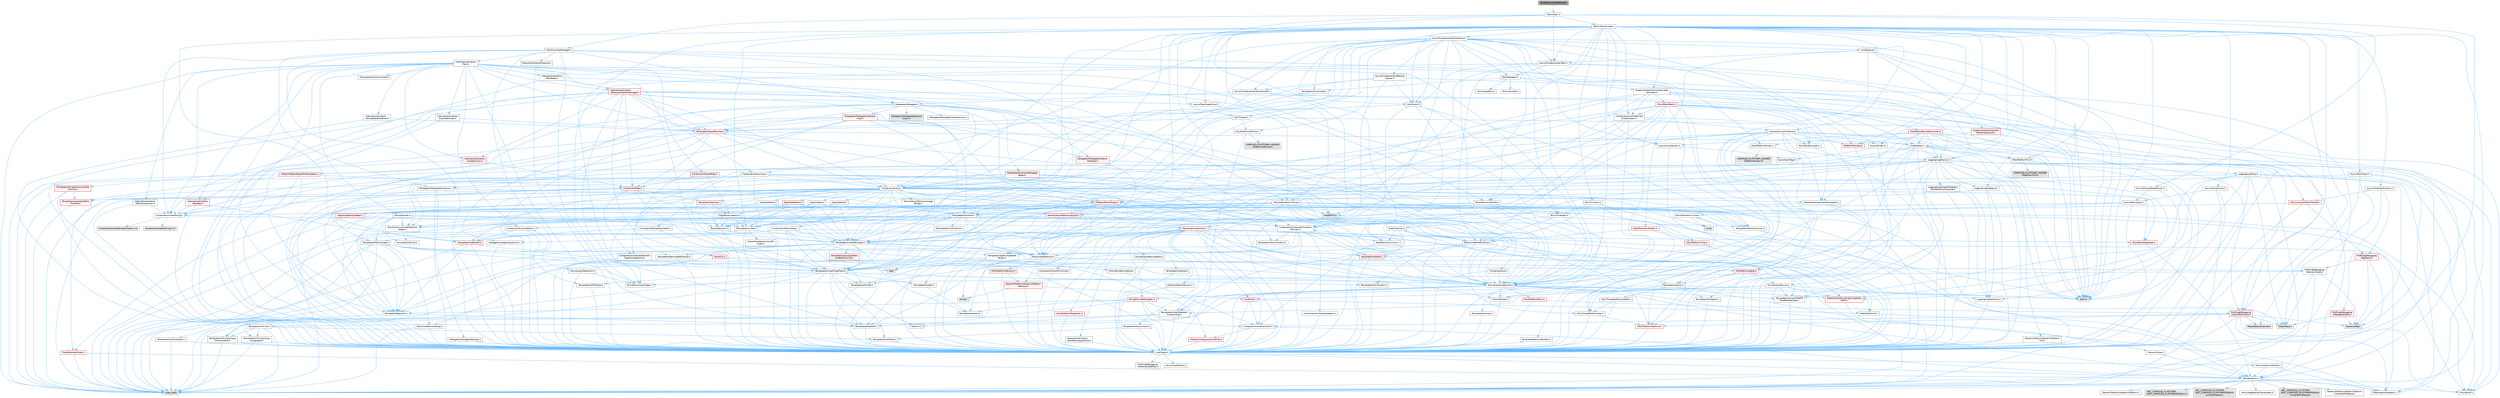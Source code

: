 digraph "RenderCommandFence.h"
{
 // INTERACTIVE_SVG=YES
 // LATEX_PDF_SIZE
  bgcolor="transparent";
  edge [fontname=Helvetica,fontsize=10,labelfontname=Helvetica,labelfontsize=10];
  node [fontname=Helvetica,fontsize=10,shape=box,height=0.2,width=0.4];
  Node1 [id="Node000001",label="RenderCommandFence.h",height=0.2,width=0.4,color="gray40", fillcolor="grey60", style="filled", fontcolor="black",tooltip=" "];
  Node1 -> Node2 [id="edge1_Node000001_Node000002",color="steelblue1",style="solid",tooltip=" "];
  Node2 [id="Node000002",label="Tasks/Task.h",height=0.2,width=0.4,color="grey40", fillcolor="white", style="filled",URL="$db/d0e/Tasks_2Task_8h.html",tooltip=" "];
  Node2 -> Node3 [id="edge2_Node000002_Node000003",color="steelblue1",style="solid",tooltip=" "];
  Node3 [id="Node000003",label="Tasks/TaskPrivate.h",height=0.2,width=0.4,color="grey40", fillcolor="white", style="filled",URL="$d0/d89/TaskPrivate_8h.html",tooltip=" "];
  Node3 -> Node4 [id="edge3_Node000003_Node000004",color="steelblue1",style="solid",tooltip=" "];
  Node4 [id="Node000004",label="Async/EventCount.h",height=0.2,width=0.4,color="grey40", fillcolor="white", style="filled",URL="$d7/d68/EventCount_8h.html",tooltip=" "];
  Node4 -> Node5 [id="edge4_Node000004_Node000005",color="steelblue1",style="solid",tooltip=" "];
  Node5 [id="Node000005",label="Async/ParkingLot.h",height=0.2,width=0.4,color="grey40", fillcolor="white", style="filled",URL="$da/d51/ParkingLot_8h.html",tooltip=" "];
  Node5 -> Node6 [id="edge5_Node000005_Node000006",color="steelblue1",style="solid",tooltip=" "];
  Node6 [id="Node000006",label="CoreTypes.h",height=0.2,width=0.4,color="grey40", fillcolor="white", style="filled",URL="$dc/dec/CoreTypes_8h.html",tooltip=" "];
  Node6 -> Node7 [id="edge6_Node000006_Node000007",color="steelblue1",style="solid",tooltip=" "];
  Node7 [id="Node000007",label="HAL/Platform.h",height=0.2,width=0.4,color="grey40", fillcolor="white", style="filled",URL="$d9/dd0/Platform_8h.html",tooltip=" "];
  Node7 -> Node8 [id="edge7_Node000007_Node000008",color="steelblue1",style="solid",tooltip=" "];
  Node8 [id="Node000008",label="Misc/Build.h",height=0.2,width=0.4,color="grey40", fillcolor="white", style="filled",URL="$d3/dbb/Build_8h.html",tooltip=" "];
  Node7 -> Node9 [id="edge8_Node000007_Node000009",color="steelblue1",style="solid",tooltip=" "];
  Node9 [id="Node000009",label="Misc/LargeWorldCoordinates.h",height=0.2,width=0.4,color="grey40", fillcolor="white", style="filled",URL="$d2/dcb/LargeWorldCoordinates_8h.html",tooltip=" "];
  Node7 -> Node10 [id="edge9_Node000007_Node000010",color="steelblue1",style="solid",tooltip=" "];
  Node10 [id="Node000010",label="type_traits",height=0.2,width=0.4,color="grey60", fillcolor="#E0E0E0", style="filled",tooltip=" "];
  Node7 -> Node11 [id="edge10_Node000007_Node000011",color="steelblue1",style="solid",tooltip=" "];
  Node11 [id="Node000011",label="PreprocessorHelpers.h",height=0.2,width=0.4,color="grey40", fillcolor="white", style="filled",URL="$db/ddb/PreprocessorHelpers_8h.html",tooltip=" "];
  Node7 -> Node12 [id="edge11_Node000007_Node000012",color="steelblue1",style="solid",tooltip=" "];
  Node12 [id="Node000012",label="UBT_COMPILED_PLATFORM\l/UBT_COMPILED_PLATFORMPlatform\lCompilerPreSetup.h",height=0.2,width=0.4,color="grey60", fillcolor="#E0E0E0", style="filled",tooltip=" "];
  Node7 -> Node13 [id="edge12_Node000007_Node000013",color="steelblue1",style="solid",tooltip=" "];
  Node13 [id="Node000013",label="GenericPlatform/GenericPlatform\lCompilerPreSetup.h",height=0.2,width=0.4,color="grey40", fillcolor="white", style="filled",URL="$d9/dc8/GenericPlatformCompilerPreSetup_8h.html",tooltip=" "];
  Node7 -> Node14 [id="edge13_Node000007_Node000014",color="steelblue1",style="solid",tooltip=" "];
  Node14 [id="Node000014",label="GenericPlatform/GenericPlatform.h",height=0.2,width=0.4,color="grey40", fillcolor="white", style="filled",URL="$d6/d84/GenericPlatform_8h.html",tooltip=" "];
  Node7 -> Node15 [id="edge14_Node000007_Node000015",color="steelblue1",style="solid",tooltip=" "];
  Node15 [id="Node000015",label="UBT_COMPILED_PLATFORM\l/UBT_COMPILED_PLATFORMPlatform.h",height=0.2,width=0.4,color="grey60", fillcolor="#E0E0E0", style="filled",tooltip=" "];
  Node7 -> Node16 [id="edge15_Node000007_Node000016",color="steelblue1",style="solid",tooltip=" "];
  Node16 [id="Node000016",label="UBT_COMPILED_PLATFORM\l/UBT_COMPILED_PLATFORMPlatform\lCompilerSetup.h",height=0.2,width=0.4,color="grey60", fillcolor="#E0E0E0", style="filled",tooltip=" "];
  Node6 -> Node17 [id="edge16_Node000006_Node000017",color="steelblue1",style="solid",tooltip=" "];
  Node17 [id="Node000017",label="ProfilingDebugging\l/UMemoryDefines.h",height=0.2,width=0.4,color="grey40", fillcolor="white", style="filled",URL="$d2/da2/UMemoryDefines_8h.html",tooltip=" "];
  Node6 -> Node18 [id="edge17_Node000006_Node000018",color="steelblue1",style="solid",tooltip=" "];
  Node18 [id="Node000018",label="Misc/CoreMiscDefines.h",height=0.2,width=0.4,color="grey40", fillcolor="white", style="filled",URL="$da/d38/CoreMiscDefines_8h.html",tooltip=" "];
  Node18 -> Node7 [id="edge18_Node000018_Node000007",color="steelblue1",style="solid",tooltip=" "];
  Node18 -> Node11 [id="edge19_Node000018_Node000011",color="steelblue1",style="solid",tooltip=" "];
  Node6 -> Node19 [id="edge20_Node000006_Node000019",color="steelblue1",style="solid",tooltip=" "];
  Node19 [id="Node000019",label="Misc/CoreDefines.h",height=0.2,width=0.4,color="grey40", fillcolor="white", style="filled",URL="$d3/dd2/CoreDefines_8h.html",tooltip=" "];
  Node5 -> Node20 [id="edge21_Node000005_Node000020",color="steelblue1",style="solid",tooltip=" "];
  Node20 [id="Node000020",label="Misc/MonotonicTime.h",height=0.2,width=0.4,color="grey40", fillcolor="white", style="filled",URL="$df/da5/MonotonicTime_8h.html",tooltip=" "];
  Node20 -> Node6 [id="edge22_Node000020_Node000006",color="steelblue1",style="solid",tooltip=" "];
  Node20 -> Node21 [id="edge23_Node000020_Node000021",color="steelblue1",style="solid",tooltip=" "];
  Node21 [id="Node000021",label="HAL/PlatformMath.h",height=0.2,width=0.4,color="red", fillcolor="#FFF0F0", style="filled",URL="$dc/d53/PlatformMath_8h.html",tooltip=" "];
  Node21 -> Node6 [id="edge24_Node000021_Node000006",color="steelblue1",style="solid",tooltip=" "];
  Node20 -> Node89 [id="edge25_Node000020_Node000089",color="steelblue1",style="solid",tooltip=" "];
  Node89 [id="Node000089",label="limits",height=0.2,width=0.4,color="grey60", fillcolor="#E0E0E0", style="filled",tooltip=" "];
  Node5 -> Node91 [id="edge26_Node000005_Node000091",color="steelblue1",style="solid",tooltip=" "];
  Node91 [id="Node000091",label="Templates/Function.h",height=0.2,width=0.4,color="grey40", fillcolor="white", style="filled",URL="$df/df5/Function_8h.html",tooltip=" "];
  Node91 -> Node6 [id="edge27_Node000091_Node000006",color="steelblue1",style="solid",tooltip=" "];
  Node91 -> Node43 [id="edge28_Node000091_Node000043",color="steelblue1",style="solid",tooltip=" "];
  Node43 [id="Node000043",label="Misc/AssertionMacros.h",height=0.2,width=0.4,color="grey40", fillcolor="white", style="filled",URL="$d0/dfa/AssertionMacros_8h.html",tooltip=" "];
  Node43 -> Node6 [id="edge29_Node000043_Node000006",color="steelblue1",style="solid",tooltip=" "];
  Node43 -> Node7 [id="edge30_Node000043_Node000007",color="steelblue1",style="solid",tooltip=" "];
  Node43 -> Node44 [id="edge31_Node000043_Node000044",color="steelblue1",style="solid",tooltip=" "];
  Node44 [id="Node000044",label="HAL/PlatformMisc.h",height=0.2,width=0.4,color="red", fillcolor="#FFF0F0", style="filled",URL="$d0/df5/PlatformMisc_8h.html",tooltip=" "];
  Node44 -> Node6 [id="edge32_Node000044_Node000006",color="steelblue1",style="solid",tooltip=" "];
  Node44 -> Node58 [id="edge33_Node000044_Node000058",color="steelblue1",style="solid",tooltip=" "];
  Node58 [id="Node000058",label="ProfilingDebugging\l/CpuProfilerTrace.h",height=0.2,width=0.4,color="red", fillcolor="#FFF0F0", style="filled",URL="$da/dcb/CpuProfilerTrace_8h.html",tooltip=" "];
  Node58 -> Node6 [id="edge34_Node000058_Node000006",color="steelblue1",style="solid",tooltip=" "];
  Node58 -> Node23 [id="edge35_Node000058_Node000023",color="steelblue1",style="solid",tooltip=" "];
  Node23 [id="Node000023",label="Containers/ContainersFwd.h",height=0.2,width=0.4,color="grey40", fillcolor="white", style="filled",URL="$d4/d0a/ContainersFwd_8h.html",tooltip=" "];
  Node23 -> Node7 [id="edge36_Node000023_Node000007",color="steelblue1",style="solid",tooltip=" "];
  Node23 -> Node6 [id="edge37_Node000023_Node000006",color="steelblue1",style="solid",tooltip=" "];
  Node23 -> Node24 [id="edge38_Node000023_Node000024",color="steelblue1",style="solid",tooltip=" "];
  Node24 [id="Node000024",label="Traits/IsContiguousContainer.h",height=0.2,width=0.4,color="red", fillcolor="#FFF0F0", style="filled",URL="$d5/d3c/IsContiguousContainer_8h.html",tooltip=" "];
  Node24 -> Node6 [id="edge39_Node000024_Node000006",color="steelblue1",style="solid",tooltip=" "];
  Node58 -> Node59 [id="edge40_Node000058_Node000059",color="steelblue1",style="solid",tooltip=" "];
  Node59 [id="Node000059",label="HAL/PlatformAtomics.h",height=0.2,width=0.4,color="red", fillcolor="#FFF0F0", style="filled",URL="$d3/d36/PlatformAtomics_8h.html",tooltip=" "];
  Node59 -> Node6 [id="edge41_Node000059_Node000006",color="steelblue1",style="solid",tooltip=" "];
  Node58 -> Node11 [id="edge42_Node000058_Node000011",color="steelblue1",style="solid",tooltip=" "];
  Node58 -> Node8 [id="edge43_Node000058_Node000008",color="steelblue1",style="solid",tooltip=" "];
  Node58 -> Node62 [id="edge44_Node000058_Node000062",color="steelblue1",style="solid",tooltip=" "];
  Node62 [id="Node000062",label="Trace/Config.h",height=0.2,width=0.4,color="grey60", fillcolor="#E0E0E0", style="filled",tooltip=" "];
  Node58 -> Node63 [id="edge45_Node000058_Node000063",color="steelblue1",style="solid",tooltip=" "];
  Node63 [id="Node000063",label="Trace/Detail/Channel.h",height=0.2,width=0.4,color="grey60", fillcolor="#E0E0E0", style="filled",tooltip=" "];
  Node58 -> Node65 [id="edge46_Node000058_Node000065",color="steelblue1",style="solid",tooltip=" "];
  Node65 [id="Node000065",label="Trace/Trace.h",height=0.2,width=0.4,color="grey60", fillcolor="#E0E0E0", style="filled",tooltip=" "];
  Node43 -> Node11 [id="edge47_Node000043_Node000011",color="steelblue1",style="solid",tooltip=" "];
  Node43 -> Node66 [id="edge48_Node000043_Node000066",color="steelblue1",style="solid",tooltip=" "];
  Node66 [id="Node000066",label="Templates/EnableIf.h",height=0.2,width=0.4,color="grey40", fillcolor="white", style="filled",URL="$d7/d60/EnableIf_8h.html",tooltip=" "];
  Node66 -> Node6 [id="edge49_Node000066_Node000006",color="steelblue1",style="solid",tooltip=" "];
  Node43 -> Node67 [id="edge50_Node000043_Node000067",color="steelblue1",style="solid",tooltip=" "];
  Node67 [id="Node000067",label="Templates/IsArrayOrRefOf\lTypeByPredicate.h",height=0.2,width=0.4,color="grey40", fillcolor="white", style="filled",URL="$d6/da1/IsArrayOrRefOfTypeByPredicate_8h.html",tooltip=" "];
  Node67 -> Node6 [id="edge51_Node000067_Node000006",color="steelblue1",style="solid",tooltip=" "];
  Node43 -> Node68 [id="edge52_Node000043_Node000068",color="steelblue1",style="solid",tooltip=" "];
  Node68 [id="Node000068",label="Templates/IsValidVariadic\lFunctionArg.h",height=0.2,width=0.4,color="grey40", fillcolor="white", style="filled",URL="$d0/dc8/IsValidVariadicFunctionArg_8h.html",tooltip=" "];
  Node68 -> Node6 [id="edge53_Node000068_Node000006",color="steelblue1",style="solid",tooltip=" "];
  Node68 -> Node69 [id="edge54_Node000068_Node000069",color="steelblue1",style="solid",tooltip=" "];
  Node69 [id="Node000069",label="IsEnum.h",height=0.2,width=0.4,color="grey40", fillcolor="white", style="filled",URL="$d4/de5/IsEnum_8h.html",tooltip=" "];
  Node68 -> Node10 [id="edge55_Node000068_Node000010",color="steelblue1",style="solid",tooltip=" "];
  Node43 -> Node70 [id="edge56_Node000043_Node000070",color="steelblue1",style="solid",tooltip=" "];
  Node70 [id="Node000070",label="Traits/IsCharEncodingCompatible\lWith.h",height=0.2,width=0.4,color="red", fillcolor="#FFF0F0", style="filled",URL="$df/dd1/IsCharEncodingCompatibleWith_8h.html",tooltip=" "];
  Node70 -> Node10 [id="edge57_Node000070_Node000010",color="steelblue1",style="solid",tooltip=" "];
  Node43 -> Node72 [id="edge58_Node000043_Node000072",color="steelblue1",style="solid",tooltip=" "];
  Node72 [id="Node000072",label="Misc/VarArgs.h",height=0.2,width=0.4,color="grey40", fillcolor="white", style="filled",URL="$d5/d6f/VarArgs_8h.html",tooltip=" "];
  Node72 -> Node6 [id="edge59_Node000072_Node000006",color="steelblue1",style="solid",tooltip=" "];
  Node43 -> Node73 [id="edge60_Node000043_Node000073",color="steelblue1",style="solid",tooltip=" "];
  Node73 [id="Node000073",label="String/FormatStringSan.h",height=0.2,width=0.4,color="red", fillcolor="#FFF0F0", style="filled",URL="$d3/d8b/FormatStringSan_8h.html",tooltip=" "];
  Node73 -> Node10 [id="edge61_Node000073_Node000010",color="steelblue1",style="solid",tooltip=" "];
  Node73 -> Node6 [id="edge62_Node000073_Node000006",color="steelblue1",style="solid",tooltip=" "];
  Node73 -> Node74 [id="edge63_Node000073_Node000074",color="steelblue1",style="solid",tooltip=" "];
  Node74 [id="Node000074",label="Templates/Requires.h",height=0.2,width=0.4,color="grey40", fillcolor="white", style="filled",URL="$dc/d96/Requires_8h.html",tooltip=" "];
  Node74 -> Node66 [id="edge64_Node000074_Node000066",color="steelblue1",style="solid",tooltip=" "];
  Node74 -> Node10 [id="edge65_Node000074_Node000010",color="steelblue1",style="solid",tooltip=" "];
  Node73 -> Node75 [id="edge66_Node000073_Node000075",color="steelblue1",style="solid",tooltip=" "];
  Node75 [id="Node000075",label="Templates/Identity.h",height=0.2,width=0.4,color="grey40", fillcolor="white", style="filled",URL="$d0/dd5/Identity_8h.html",tooltip=" "];
  Node73 -> Node68 [id="edge67_Node000073_Node000068",color="steelblue1",style="solid",tooltip=" "];
  Node73 -> Node23 [id="edge68_Node000073_Node000023",color="steelblue1",style="solid",tooltip=" "];
  Node43 -> Node79 [id="edge69_Node000043_Node000079",color="steelblue1",style="solid",tooltip=" "];
  Node79 [id="Node000079",label="atomic",height=0.2,width=0.4,color="grey60", fillcolor="#E0E0E0", style="filled",tooltip=" "];
  Node91 -> Node92 [id="edge70_Node000091_Node000092",color="steelblue1",style="solid",tooltip=" "];
  Node92 [id="Node000092",label="Misc/IntrusiveUnsetOptional\lState.h",height=0.2,width=0.4,color="grey40", fillcolor="white", style="filled",URL="$d2/d0a/IntrusiveUnsetOptionalState_8h.html",tooltip=" "];
  Node92 -> Node93 [id="edge71_Node000092_Node000093",color="steelblue1",style="solid",tooltip=" "];
  Node93 [id="Node000093",label="Misc/OptionalFwd.h",height=0.2,width=0.4,color="grey40", fillcolor="white", style="filled",URL="$dc/d50/OptionalFwd_8h.html",tooltip=" "];
  Node91 -> Node94 [id="edge72_Node000091_Node000094",color="steelblue1",style="solid",tooltip=" "];
  Node94 [id="Node000094",label="HAL/UnrealMemory.h",height=0.2,width=0.4,color="grey40", fillcolor="white", style="filled",URL="$d9/d96/UnrealMemory_8h.html",tooltip=" "];
  Node94 -> Node6 [id="edge73_Node000094_Node000006",color="steelblue1",style="solid",tooltip=" "];
  Node94 -> Node95 [id="edge74_Node000094_Node000095",color="steelblue1",style="solid",tooltip=" "];
  Node95 [id="Node000095",label="GenericPlatform/GenericPlatform\lMemory.h",height=0.2,width=0.4,color="red", fillcolor="#FFF0F0", style="filled",URL="$dd/d22/GenericPlatformMemory_8h.html",tooltip=" "];
  Node95 -> Node48 [id="edge75_Node000095_Node000048",color="steelblue1",style="solid",tooltip=" "];
  Node48 [id="Node000048",label="CoreFwd.h",height=0.2,width=0.4,color="red", fillcolor="#FFF0F0", style="filled",URL="$d1/d1e/CoreFwd_8h.html",tooltip=" "];
  Node48 -> Node6 [id="edge76_Node000048_Node000006",color="steelblue1",style="solid",tooltip=" "];
  Node48 -> Node23 [id="edge77_Node000048_Node000023",color="steelblue1",style="solid",tooltip=" "];
  Node48 -> Node49 [id="edge78_Node000048_Node000049",color="steelblue1",style="solid",tooltip=" "];
  Node49 [id="Node000049",label="Math/MathFwd.h",height=0.2,width=0.4,color="grey40", fillcolor="white", style="filled",URL="$d2/d10/MathFwd_8h.html",tooltip=" "];
  Node49 -> Node7 [id="edge79_Node000049_Node000007",color="steelblue1",style="solid",tooltip=" "];
  Node95 -> Node6 [id="edge80_Node000095_Node000006",color="steelblue1",style="solid",tooltip=" "];
  Node95 -> Node36 [id="edge81_Node000095_Node000036",color="steelblue1",style="solid",tooltip=" "];
  Node36 [id="Node000036",label="string.h",height=0.2,width=0.4,color="grey60", fillcolor="#E0E0E0", style="filled",tooltip=" "];
  Node94 -> Node98 [id="edge82_Node000094_Node000098",color="steelblue1",style="solid",tooltip=" "];
  Node98 [id="Node000098",label="HAL/MemoryBase.h",height=0.2,width=0.4,color="red", fillcolor="#FFF0F0", style="filled",URL="$d6/d9f/MemoryBase_8h.html",tooltip=" "];
  Node98 -> Node6 [id="edge83_Node000098_Node000006",color="steelblue1",style="solid",tooltip=" "];
  Node98 -> Node59 [id="edge84_Node000098_Node000059",color="steelblue1",style="solid",tooltip=" "];
  Node98 -> Node100 [id="edge85_Node000098_Node000100",color="steelblue1",style="solid",tooltip=" "];
  Node100 [id="Node000100",label="Misc/OutputDevice.h",height=0.2,width=0.4,color="grey40", fillcolor="white", style="filled",URL="$d7/d32/OutputDevice_8h.html",tooltip=" "];
  Node100 -> Node48 [id="edge86_Node000100_Node000048",color="steelblue1",style="solid",tooltip=" "];
  Node100 -> Node6 [id="edge87_Node000100_Node000006",color="steelblue1",style="solid",tooltip=" "];
  Node100 -> Node101 [id="edge88_Node000100_Node000101",color="steelblue1",style="solid",tooltip=" "];
  Node101 [id="Node000101",label="Logging/LogVerbosity.h",height=0.2,width=0.4,color="grey40", fillcolor="white", style="filled",URL="$d2/d8f/LogVerbosity_8h.html",tooltip=" "];
  Node101 -> Node6 [id="edge89_Node000101_Node000006",color="steelblue1",style="solid",tooltip=" "];
  Node100 -> Node72 [id="edge90_Node000100_Node000072",color="steelblue1",style="solid",tooltip=" "];
  Node100 -> Node67 [id="edge91_Node000100_Node000067",color="steelblue1",style="solid",tooltip=" "];
  Node100 -> Node68 [id="edge92_Node000100_Node000068",color="steelblue1",style="solid",tooltip=" "];
  Node100 -> Node70 [id="edge93_Node000100_Node000070",color="steelblue1",style="solid",tooltip=" "];
  Node98 -> Node102 [id="edge94_Node000098_Node000102",color="steelblue1",style="solid",tooltip=" "];
  Node102 [id="Node000102",label="Templates/Atomic.h",height=0.2,width=0.4,color="grey40", fillcolor="white", style="filled",URL="$d3/d91/Atomic_8h.html",tooltip=" "];
  Node102 -> Node103 [id="edge95_Node000102_Node000103",color="steelblue1",style="solid",tooltip=" "];
  Node103 [id="Node000103",label="HAL/ThreadSafeCounter.h",height=0.2,width=0.4,color="grey40", fillcolor="white", style="filled",URL="$dc/dc9/ThreadSafeCounter_8h.html",tooltip=" "];
  Node103 -> Node6 [id="edge96_Node000103_Node000006",color="steelblue1",style="solid",tooltip=" "];
  Node103 -> Node59 [id="edge97_Node000103_Node000059",color="steelblue1",style="solid",tooltip=" "];
  Node102 -> Node104 [id="edge98_Node000102_Node000104",color="steelblue1",style="solid",tooltip=" "];
  Node104 [id="Node000104",label="HAL/ThreadSafeCounter64.h",height=0.2,width=0.4,color="grey40", fillcolor="white", style="filled",URL="$d0/d12/ThreadSafeCounter64_8h.html",tooltip=" "];
  Node104 -> Node6 [id="edge99_Node000104_Node000006",color="steelblue1",style="solid",tooltip=" "];
  Node104 -> Node103 [id="edge100_Node000104_Node000103",color="steelblue1",style="solid",tooltip=" "];
  Node102 -> Node87 [id="edge101_Node000102_Node000087",color="steelblue1",style="solid",tooltip=" "];
  Node87 [id="Node000087",label="Templates/IsIntegral.h",height=0.2,width=0.4,color="grey40", fillcolor="white", style="filled",URL="$da/d64/IsIntegral_8h.html",tooltip=" "];
  Node87 -> Node6 [id="edge102_Node000087_Node000006",color="steelblue1",style="solid",tooltip=" "];
  Node102 -> Node105 [id="edge103_Node000102_Node000105",color="steelblue1",style="solid",tooltip=" "];
  Node105 [id="Node000105",label="Templates/IsTrivial.h",height=0.2,width=0.4,color="grey40", fillcolor="white", style="filled",URL="$da/d4c/IsTrivial_8h.html",tooltip=" "];
  Node105 -> Node37 [id="edge104_Node000105_Node000037",color="steelblue1",style="solid",tooltip=" "];
  Node37 [id="Node000037",label="Templates/AndOrNot.h",height=0.2,width=0.4,color="grey40", fillcolor="white", style="filled",URL="$db/d0a/AndOrNot_8h.html",tooltip=" "];
  Node37 -> Node6 [id="edge105_Node000037_Node000006",color="steelblue1",style="solid",tooltip=" "];
  Node105 -> Node84 [id="edge106_Node000105_Node000084",color="steelblue1",style="solid",tooltip=" "];
  Node84 [id="Node000084",label="Templates/IsTriviallyCopy\lConstructible.h",height=0.2,width=0.4,color="grey40", fillcolor="white", style="filled",URL="$d3/d78/IsTriviallyCopyConstructible_8h.html",tooltip=" "];
  Node84 -> Node6 [id="edge107_Node000084_Node000006",color="steelblue1",style="solid",tooltip=" "];
  Node84 -> Node10 [id="edge108_Node000084_Node000010",color="steelblue1",style="solid",tooltip=" "];
  Node105 -> Node106 [id="edge109_Node000105_Node000106",color="steelblue1",style="solid",tooltip=" "];
  Node106 [id="Node000106",label="Templates/IsTriviallyCopy\lAssignable.h",height=0.2,width=0.4,color="grey40", fillcolor="white", style="filled",URL="$d2/df2/IsTriviallyCopyAssignable_8h.html",tooltip=" "];
  Node106 -> Node6 [id="edge110_Node000106_Node000006",color="steelblue1",style="solid",tooltip=" "];
  Node106 -> Node10 [id="edge111_Node000106_Node000010",color="steelblue1",style="solid",tooltip=" "];
  Node105 -> Node10 [id="edge112_Node000105_Node000010",color="steelblue1",style="solid",tooltip=" "];
  Node102 -> Node107 [id="edge113_Node000102_Node000107",color="steelblue1",style="solid",tooltip=" "];
  Node107 [id="Node000107",label="Traits/IntType.h",height=0.2,width=0.4,color="grey40", fillcolor="white", style="filled",URL="$d7/deb/IntType_8h.html",tooltip=" "];
  Node107 -> Node7 [id="edge114_Node000107_Node000007",color="steelblue1",style="solid",tooltip=" "];
  Node102 -> Node79 [id="edge115_Node000102_Node000079",color="steelblue1",style="solid",tooltip=" "];
  Node94 -> Node108 [id="edge116_Node000094_Node000108",color="steelblue1",style="solid",tooltip=" "];
  Node108 [id="Node000108",label="HAL/PlatformMemory.h",height=0.2,width=0.4,color="red", fillcolor="#FFF0F0", style="filled",URL="$de/d68/PlatformMemory_8h.html",tooltip=" "];
  Node108 -> Node6 [id="edge117_Node000108_Node000006",color="steelblue1",style="solid",tooltip=" "];
  Node108 -> Node95 [id="edge118_Node000108_Node000095",color="steelblue1",style="solid",tooltip=" "];
  Node94 -> Node110 [id="edge119_Node000094_Node000110",color="steelblue1",style="solid",tooltip=" "];
  Node110 [id="Node000110",label="ProfilingDebugging\l/MemoryTrace.h",height=0.2,width=0.4,color="grey40", fillcolor="white", style="filled",URL="$da/dd7/MemoryTrace_8h.html",tooltip=" "];
  Node110 -> Node7 [id="edge120_Node000110_Node000007",color="steelblue1",style="solid",tooltip=" "];
  Node110 -> Node54 [id="edge121_Node000110_Node000054",color="steelblue1",style="solid",tooltip=" "];
  Node54 [id="Node000054",label="Misc/EnumClassFlags.h",height=0.2,width=0.4,color="grey40", fillcolor="white", style="filled",URL="$d8/de7/EnumClassFlags_8h.html",tooltip=" "];
  Node110 -> Node62 [id="edge122_Node000110_Node000062",color="steelblue1",style="solid",tooltip=" "];
  Node110 -> Node65 [id="edge123_Node000110_Node000065",color="steelblue1",style="solid",tooltip=" "];
  Node94 -> Node42 [id="edge124_Node000094_Node000042",color="steelblue1",style="solid",tooltip=" "];
  Node42 [id="Node000042",label="Templates/IsPointer.h",height=0.2,width=0.4,color="grey40", fillcolor="white", style="filled",URL="$d7/d05/IsPointer_8h.html",tooltip=" "];
  Node42 -> Node6 [id="edge125_Node000042_Node000006",color="steelblue1",style="solid",tooltip=" "];
  Node91 -> Node111 [id="edge126_Node000091_Node000111",color="steelblue1",style="solid",tooltip=" "];
  Node111 [id="Node000111",label="Templates/FunctionFwd.h",height=0.2,width=0.4,color="grey40", fillcolor="white", style="filled",URL="$d6/d54/FunctionFwd_8h.html",tooltip=" "];
  Node91 -> Node41 [id="edge127_Node000091_Node000041",color="steelblue1",style="solid",tooltip=" "];
  Node41 [id="Node000041",label="Templates/UnrealTypeTraits.h",height=0.2,width=0.4,color="grey40", fillcolor="white", style="filled",URL="$d2/d2d/UnrealTypeTraits_8h.html",tooltip=" "];
  Node41 -> Node6 [id="edge128_Node000041_Node000006",color="steelblue1",style="solid",tooltip=" "];
  Node41 -> Node42 [id="edge129_Node000041_Node000042",color="steelblue1",style="solid",tooltip=" "];
  Node41 -> Node43 [id="edge130_Node000041_Node000043",color="steelblue1",style="solid",tooltip=" "];
  Node41 -> Node37 [id="edge131_Node000041_Node000037",color="steelblue1",style="solid",tooltip=" "];
  Node41 -> Node66 [id="edge132_Node000041_Node000066",color="steelblue1",style="solid",tooltip=" "];
  Node41 -> Node80 [id="edge133_Node000041_Node000080",color="steelblue1",style="solid",tooltip=" "];
  Node80 [id="Node000080",label="Templates/IsArithmetic.h",height=0.2,width=0.4,color="grey40", fillcolor="white", style="filled",URL="$d2/d5d/IsArithmetic_8h.html",tooltip=" "];
  Node80 -> Node6 [id="edge134_Node000080_Node000006",color="steelblue1",style="solid",tooltip=" "];
  Node41 -> Node69 [id="edge135_Node000041_Node000069",color="steelblue1",style="solid",tooltip=" "];
  Node41 -> Node81 [id="edge136_Node000041_Node000081",color="steelblue1",style="solid",tooltip=" "];
  Node81 [id="Node000081",label="Templates/Models.h",height=0.2,width=0.4,color="grey40", fillcolor="white", style="filled",URL="$d3/d0c/Models_8h.html",tooltip=" "];
  Node81 -> Node75 [id="edge137_Node000081_Node000075",color="steelblue1",style="solid",tooltip=" "];
  Node41 -> Node82 [id="edge138_Node000041_Node000082",color="steelblue1",style="solid",tooltip=" "];
  Node82 [id="Node000082",label="Templates/IsPODType.h",height=0.2,width=0.4,color="grey40", fillcolor="white", style="filled",URL="$d7/db1/IsPODType_8h.html",tooltip=" "];
  Node82 -> Node6 [id="edge139_Node000082_Node000006",color="steelblue1",style="solid",tooltip=" "];
  Node41 -> Node83 [id="edge140_Node000041_Node000083",color="steelblue1",style="solid",tooltip=" "];
  Node83 [id="Node000083",label="Templates/IsUECoreType.h",height=0.2,width=0.4,color="grey40", fillcolor="white", style="filled",URL="$d1/db8/IsUECoreType_8h.html",tooltip=" "];
  Node83 -> Node6 [id="edge141_Node000083_Node000006",color="steelblue1",style="solid",tooltip=" "];
  Node83 -> Node10 [id="edge142_Node000083_Node000010",color="steelblue1",style="solid",tooltip=" "];
  Node41 -> Node84 [id="edge143_Node000041_Node000084",color="steelblue1",style="solid",tooltip=" "];
  Node91 -> Node112 [id="edge144_Node000091_Node000112",color="steelblue1",style="solid",tooltip=" "];
  Node112 [id="Node000112",label="Templates/Invoke.h",height=0.2,width=0.4,color="grey40", fillcolor="white", style="filled",URL="$d7/deb/Invoke_8h.html",tooltip=" "];
  Node112 -> Node6 [id="edge145_Node000112_Node000006",color="steelblue1",style="solid",tooltip=" "];
  Node112 -> Node113 [id="edge146_Node000112_Node000113",color="steelblue1",style="solid",tooltip=" "];
  Node113 [id="Node000113",label="Traits/MemberFunctionPtr\lOuter.h",height=0.2,width=0.4,color="grey40", fillcolor="white", style="filled",URL="$db/da7/MemberFunctionPtrOuter_8h.html",tooltip=" "];
  Node112 -> Node114 [id="edge147_Node000112_Node000114",color="steelblue1",style="solid",tooltip=" "];
  Node114 [id="Node000114",label="Templates/UnrealTemplate.h",height=0.2,width=0.4,color="grey40", fillcolor="white", style="filled",URL="$d4/d24/UnrealTemplate_8h.html",tooltip=" "];
  Node114 -> Node6 [id="edge148_Node000114_Node000006",color="steelblue1",style="solid",tooltip=" "];
  Node114 -> Node42 [id="edge149_Node000114_Node000042",color="steelblue1",style="solid",tooltip=" "];
  Node114 -> Node94 [id="edge150_Node000114_Node000094",color="steelblue1",style="solid",tooltip=" "];
  Node114 -> Node115 [id="edge151_Node000114_Node000115",color="steelblue1",style="solid",tooltip=" "];
  Node115 [id="Node000115",label="Templates/CopyQualifiers\lAndRefsFromTo.h",height=0.2,width=0.4,color="red", fillcolor="#FFF0F0", style="filled",URL="$d3/db3/CopyQualifiersAndRefsFromTo_8h.html",tooltip=" "];
  Node114 -> Node41 [id="edge152_Node000114_Node000041",color="steelblue1",style="solid",tooltip=" "];
  Node114 -> Node39 [id="edge153_Node000114_Node000039",color="steelblue1",style="solid",tooltip=" "];
  Node39 [id="Node000039",label="Templates/RemoveReference.h",height=0.2,width=0.4,color="grey40", fillcolor="white", style="filled",URL="$da/dbe/RemoveReference_8h.html",tooltip=" "];
  Node39 -> Node6 [id="edge154_Node000039_Node000006",color="steelblue1",style="solid",tooltip=" "];
  Node114 -> Node74 [id="edge155_Node000114_Node000074",color="steelblue1",style="solid",tooltip=" "];
  Node114 -> Node88 [id="edge156_Node000114_Node000088",color="steelblue1",style="solid",tooltip=" "];
  Node88 [id="Node000088",label="Templates/TypeCompatible\lBytes.h",height=0.2,width=0.4,color="grey40", fillcolor="white", style="filled",URL="$df/d0a/TypeCompatibleBytes_8h.html",tooltip=" "];
  Node88 -> Node6 [id="edge157_Node000088_Node000006",color="steelblue1",style="solid",tooltip=" "];
  Node88 -> Node36 [id="edge158_Node000088_Node000036",color="steelblue1",style="solid",tooltip=" "];
  Node88 -> Node28 [id="edge159_Node000088_Node000028",color="steelblue1",style="solid",tooltip=" "];
  Node28 [id="Node000028",label="new",height=0.2,width=0.4,color="grey60", fillcolor="#E0E0E0", style="filled",tooltip=" "];
  Node88 -> Node10 [id="edge160_Node000088_Node000010",color="steelblue1",style="solid",tooltip=" "];
  Node114 -> Node75 [id="edge161_Node000114_Node000075",color="steelblue1",style="solid",tooltip=" "];
  Node114 -> Node24 [id="edge162_Node000114_Node000024",color="steelblue1",style="solid",tooltip=" "];
  Node114 -> Node117 [id="edge163_Node000114_Node000117",color="steelblue1",style="solid",tooltip=" "];
  Node117 [id="Node000117",label="Traits/UseBitwiseSwap.h",height=0.2,width=0.4,color="grey40", fillcolor="white", style="filled",URL="$db/df3/UseBitwiseSwap_8h.html",tooltip=" "];
  Node117 -> Node6 [id="edge164_Node000117_Node000006",color="steelblue1",style="solid",tooltip=" "];
  Node117 -> Node10 [id="edge165_Node000117_Node000010",color="steelblue1",style="solid",tooltip=" "];
  Node114 -> Node10 [id="edge166_Node000114_Node000010",color="steelblue1",style="solid",tooltip=" "];
  Node112 -> Node10 [id="edge167_Node000112_Node000010",color="steelblue1",style="solid",tooltip=" "];
  Node91 -> Node114 [id="edge168_Node000091_Node000114",color="steelblue1",style="solid",tooltip=" "];
  Node91 -> Node74 [id="edge169_Node000091_Node000074",color="steelblue1",style="solid",tooltip=" "];
  Node91 -> Node118 [id="edge170_Node000091_Node000118",color="steelblue1",style="solid",tooltip=" "];
  Node118 [id="Node000118",label="Math/UnrealMathUtility.h",height=0.2,width=0.4,color="grey40", fillcolor="white", style="filled",URL="$db/db8/UnrealMathUtility_8h.html",tooltip=" "];
  Node118 -> Node6 [id="edge171_Node000118_Node000006",color="steelblue1",style="solid",tooltip=" "];
  Node118 -> Node43 [id="edge172_Node000118_Node000043",color="steelblue1",style="solid",tooltip=" "];
  Node118 -> Node21 [id="edge173_Node000118_Node000021",color="steelblue1",style="solid",tooltip=" "];
  Node118 -> Node49 [id="edge174_Node000118_Node000049",color="steelblue1",style="solid",tooltip=" "];
  Node118 -> Node75 [id="edge175_Node000118_Node000075",color="steelblue1",style="solid",tooltip=" "];
  Node118 -> Node74 [id="edge176_Node000118_Node000074",color="steelblue1",style="solid",tooltip=" "];
  Node91 -> Node28 [id="edge177_Node000091_Node000028",color="steelblue1",style="solid",tooltip=" "];
  Node91 -> Node10 [id="edge178_Node000091_Node000010",color="steelblue1",style="solid",tooltip=" "];
  Node4 -> Node79 [id="edge179_Node000004_Node000079",color="steelblue1",style="solid",tooltip=" "];
  Node4 -> Node10 [id="edge180_Node000004_Node000010",color="steelblue1",style="solid",tooltip=" "];
  Node3 -> Node119 [id="edge181_Node000003_Node000119",color="steelblue1",style="solid",tooltip=" "];
  Node119 [id="Node000119",label="Async/Fundamental/Scheduler.h",height=0.2,width=0.4,color="grey40", fillcolor="white", style="filled",URL="$d7/d7f/Scheduler_8h.html",tooltip=" "];
  Node119 -> Node120 [id="edge182_Node000119_Node000120",color="steelblue1",style="solid",tooltip=" "];
  Node120 [id="Node000120",label="Async/Fundamental/Task.h",height=0.2,width=0.4,color="grey40", fillcolor="white", style="filled",URL="$d6/d93/Async_2Fundamental_2Task_8h.html",tooltip=" "];
  Node120 -> Node121 [id="edge183_Node000120_Node000121",color="steelblue1",style="solid",tooltip=" "];
  Node121 [id="Node000121",label="Logging/LogMacros.h",height=0.2,width=0.4,color="grey40", fillcolor="white", style="filled",URL="$d0/d16/LogMacros_8h.html",tooltip=" "];
  Node121 -> Node122 [id="edge184_Node000121_Node000122",color="steelblue1",style="solid",tooltip=" "];
  Node122 [id="Node000122",label="Containers/UnrealString.h",height=0.2,width=0.4,color="grey40", fillcolor="white", style="filled",URL="$d5/dba/UnrealString_8h.html",tooltip=" "];
  Node122 -> Node123 [id="edge185_Node000122_Node000123",color="steelblue1",style="solid",tooltip=" "];
  Node123 [id="Node000123",label="Containers/UnrealStringIncludes.h.inl",height=0.2,width=0.4,color="grey60", fillcolor="#E0E0E0", style="filled",tooltip=" "];
  Node122 -> Node124 [id="edge186_Node000122_Node000124",color="steelblue1",style="solid",tooltip=" "];
  Node124 [id="Node000124",label="Containers/UnrealString.h.inl",height=0.2,width=0.4,color="grey60", fillcolor="#E0E0E0", style="filled",tooltip=" "];
  Node122 -> Node125 [id="edge187_Node000122_Node000125",color="steelblue1",style="solid",tooltip=" "];
  Node125 [id="Node000125",label="Misc/StringFormatArg.h",height=0.2,width=0.4,color="grey40", fillcolor="white", style="filled",URL="$d2/d16/StringFormatArg_8h.html",tooltip=" "];
  Node125 -> Node23 [id="edge188_Node000125_Node000023",color="steelblue1",style="solid",tooltip=" "];
  Node121 -> Node6 [id="edge189_Node000121_Node000006",color="steelblue1",style="solid",tooltip=" "];
  Node121 -> Node11 [id="edge190_Node000121_Node000011",color="steelblue1",style="solid",tooltip=" "];
  Node121 -> Node126 [id="edge191_Node000121_Node000126",color="steelblue1",style="solid",tooltip=" "];
  Node126 [id="Node000126",label="Logging/LogCategory.h",height=0.2,width=0.4,color="grey40", fillcolor="white", style="filled",URL="$d9/d36/LogCategory_8h.html",tooltip=" "];
  Node126 -> Node6 [id="edge192_Node000126_Node000006",color="steelblue1",style="solid",tooltip=" "];
  Node126 -> Node101 [id="edge193_Node000126_Node000101",color="steelblue1",style="solid",tooltip=" "];
  Node126 -> Node127 [id="edge194_Node000126_Node000127",color="steelblue1",style="solid",tooltip=" "];
  Node127 [id="Node000127",label="UObject/NameTypes.h",height=0.2,width=0.4,color="red", fillcolor="#FFF0F0", style="filled",URL="$d6/d35/NameTypes_8h.html",tooltip=" "];
  Node127 -> Node6 [id="edge195_Node000127_Node000006",color="steelblue1",style="solid",tooltip=" "];
  Node127 -> Node43 [id="edge196_Node000127_Node000043",color="steelblue1",style="solid",tooltip=" "];
  Node127 -> Node94 [id="edge197_Node000127_Node000094",color="steelblue1",style="solid",tooltip=" "];
  Node127 -> Node41 [id="edge198_Node000127_Node000041",color="steelblue1",style="solid",tooltip=" "];
  Node127 -> Node114 [id="edge199_Node000127_Node000114",color="steelblue1",style="solid",tooltip=" "];
  Node127 -> Node122 [id="edge200_Node000127_Node000122",color="steelblue1",style="solid",tooltip=" "];
  Node127 -> Node102 [id="edge201_Node000127_Node000102",color="steelblue1",style="solid",tooltip=" "];
  Node127 -> Node152 [id="edge202_Node000127_Node000152",color="steelblue1",style="solid",tooltip=" "];
  Node152 [id="Node000152",label="Serialization/MemoryLayout.h",height=0.2,width=0.4,color="red", fillcolor="#FFF0F0", style="filled",URL="$d7/d66/MemoryLayout_8h.html",tooltip=" "];
  Node152 -> Node155 [id="edge203_Node000152_Node000155",color="steelblue1",style="solid",tooltip=" "];
  Node155 [id="Node000155",label="Containers/EnumAsByte.h",height=0.2,width=0.4,color="grey40", fillcolor="white", style="filled",URL="$d6/d9a/EnumAsByte_8h.html",tooltip=" "];
  Node155 -> Node6 [id="edge204_Node000155_Node000006",color="steelblue1",style="solid",tooltip=" "];
  Node155 -> Node82 [id="edge205_Node000155_Node000082",color="steelblue1",style="solid",tooltip=" "];
  Node155 -> Node156 [id="edge206_Node000155_Node000156",color="steelblue1",style="solid",tooltip=" "];
  Node156 [id="Node000156",label="Templates/TypeHash.h",height=0.2,width=0.4,color="red", fillcolor="#FFF0F0", style="filled",URL="$d1/d62/TypeHash_8h.html",tooltip=" "];
  Node156 -> Node6 [id="edge207_Node000156_Node000006",color="steelblue1",style="solid",tooltip=" "];
  Node156 -> Node74 [id="edge208_Node000156_Node000074",color="steelblue1",style="solid",tooltip=" "];
  Node156 -> Node157 [id="edge209_Node000156_Node000157",color="steelblue1",style="solid",tooltip=" "];
  Node157 [id="Node000157",label="Misc/Crc.h",height=0.2,width=0.4,color="red", fillcolor="#FFF0F0", style="filled",URL="$d4/dd2/Crc_8h.html",tooltip=" "];
  Node157 -> Node6 [id="edge210_Node000157_Node000006",color="steelblue1",style="solid",tooltip=" "];
  Node157 -> Node43 [id="edge211_Node000157_Node000043",color="steelblue1",style="solid",tooltip=" "];
  Node157 -> Node41 [id="edge212_Node000157_Node000041",color="steelblue1",style="solid",tooltip=" "];
  Node156 -> Node10 [id="edge213_Node000156_Node000010",color="steelblue1",style="solid",tooltip=" "];
  Node152 -> Node94 [id="edge214_Node000152_Node000094",color="steelblue1",style="solid",tooltip=" "];
  Node152 -> Node66 [id="edge215_Node000152_Node000066",color="steelblue1",style="solid",tooltip=" "];
  Node152 -> Node134 [id="edge216_Node000152_Node000134",color="steelblue1",style="solid",tooltip=" "];
  Node134 [id="Node000134",label="Templates/IsPolymorphic.h",height=0.2,width=0.4,color="grey40", fillcolor="white", style="filled",URL="$dc/d20/IsPolymorphic_8h.html",tooltip=" "];
  Node152 -> Node81 [id="edge217_Node000152_Node000081",color="steelblue1",style="solid",tooltip=" "];
  Node152 -> Node114 [id="edge218_Node000152_Node000114",color="steelblue1",style="solid",tooltip=" "];
  Node127 -> Node92 [id="edge219_Node000127_Node000092",color="steelblue1",style="solid",tooltip=" "];
  Node127 -> Node65 [id="edge220_Node000127_Node000065",color="steelblue1",style="solid",tooltip=" "];
  Node121 -> Node191 [id="edge221_Node000121_Node000191",color="steelblue1",style="solid",tooltip=" "];
  Node191 [id="Node000191",label="Logging/LogScopedCategory\lAndVerbosityOverride.h",height=0.2,width=0.4,color="grey40", fillcolor="white", style="filled",URL="$de/dba/LogScopedCategoryAndVerbosityOverride_8h.html",tooltip=" "];
  Node191 -> Node6 [id="edge222_Node000191_Node000006",color="steelblue1",style="solid",tooltip=" "];
  Node191 -> Node101 [id="edge223_Node000191_Node000101",color="steelblue1",style="solid",tooltip=" "];
  Node191 -> Node127 [id="edge224_Node000191_Node000127",color="steelblue1",style="solid",tooltip=" "];
  Node121 -> Node192 [id="edge225_Node000121_Node000192",color="steelblue1",style="solid",tooltip=" "];
  Node192 [id="Node000192",label="Logging/LogTrace.h",height=0.2,width=0.4,color="grey40", fillcolor="white", style="filled",URL="$d5/d91/LogTrace_8h.html",tooltip=" "];
  Node192 -> Node6 [id="edge226_Node000192_Node000006",color="steelblue1",style="solid",tooltip=" "];
  Node192 -> Node136 [id="edge227_Node000192_Node000136",color="steelblue1",style="solid",tooltip=" "];
  Node136 [id="Node000136",label="Containers/Array.h",height=0.2,width=0.4,color="grey40", fillcolor="white", style="filled",URL="$df/dd0/Array_8h.html",tooltip=" "];
  Node136 -> Node6 [id="edge228_Node000136_Node000006",color="steelblue1",style="solid",tooltip=" "];
  Node136 -> Node43 [id="edge229_Node000136_Node000043",color="steelblue1",style="solid",tooltip=" "];
  Node136 -> Node92 [id="edge230_Node000136_Node000092",color="steelblue1",style="solid",tooltip=" "];
  Node136 -> Node137 [id="edge231_Node000136_Node000137",color="steelblue1",style="solid",tooltip=" "];
  Node137 [id="Node000137",label="Misc/ReverseIterate.h",height=0.2,width=0.4,color="red", fillcolor="#FFF0F0", style="filled",URL="$db/de3/ReverseIterate_8h.html",tooltip=" "];
  Node137 -> Node7 [id="edge232_Node000137_Node000007",color="steelblue1",style="solid",tooltip=" "];
  Node136 -> Node94 [id="edge233_Node000136_Node000094",color="steelblue1",style="solid",tooltip=" "];
  Node136 -> Node41 [id="edge234_Node000136_Node000041",color="steelblue1",style="solid",tooltip=" "];
  Node136 -> Node114 [id="edge235_Node000136_Node000114",color="steelblue1",style="solid",tooltip=" "];
  Node136 -> Node139 [id="edge236_Node000136_Node000139",color="steelblue1",style="solid",tooltip=" "];
  Node139 [id="Node000139",label="Containers/AllowShrinking.h",height=0.2,width=0.4,color="grey40", fillcolor="white", style="filled",URL="$d7/d1a/AllowShrinking_8h.html",tooltip=" "];
  Node139 -> Node6 [id="edge237_Node000139_Node000006",color="steelblue1",style="solid",tooltip=" "];
  Node136 -> Node132 [id="edge238_Node000136_Node000132",color="steelblue1",style="solid",tooltip=" "];
  Node132 [id="Node000132",label="Containers/ContainerAllocation\lPolicies.h",height=0.2,width=0.4,color="grey40", fillcolor="white", style="filled",URL="$d7/dff/ContainerAllocationPolicies_8h.html",tooltip=" "];
  Node132 -> Node6 [id="edge239_Node000132_Node000006",color="steelblue1",style="solid",tooltip=" "];
  Node132 -> Node133 [id="edge240_Node000132_Node000133",color="steelblue1",style="solid",tooltip=" "];
  Node133 [id="Node000133",label="Containers/ContainerHelpers.h",height=0.2,width=0.4,color="grey40", fillcolor="white", style="filled",URL="$d7/d33/ContainerHelpers_8h.html",tooltip=" "];
  Node133 -> Node6 [id="edge241_Node000133_Node000006",color="steelblue1",style="solid",tooltip=" "];
  Node132 -> Node132 [id="edge242_Node000132_Node000132",color="steelblue1",style="solid",tooltip=" "];
  Node132 -> Node21 [id="edge243_Node000132_Node000021",color="steelblue1",style="solid",tooltip=" "];
  Node132 -> Node94 [id="edge244_Node000132_Node000094",color="steelblue1",style="solid",tooltip=" "];
  Node132 -> Node52 [id="edge245_Node000132_Node000052",color="steelblue1",style="solid",tooltip=" "];
  Node52 [id="Node000052",label="Math/NumericLimits.h",height=0.2,width=0.4,color="grey40", fillcolor="white", style="filled",URL="$df/d1b/NumericLimits_8h.html",tooltip=" "];
  Node52 -> Node6 [id="edge246_Node000052_Node000006",color="steelblue1",style="solid",tooltip=" "];
  Node132 -> Node43 [id="edge247_Node000132_Node000043",color="steelblue1",style="solid",tooltip=" "];
  Node132 -> Node134 [id="edge248_Node000132_Node000134",color="steelblue1",style="solid",tooltip=" "];
  Node132 -> Node135 [id="edge249_Node000132_Node000135",color="steelblue1",style="solid",tooltip=" "];
  Node135 [id="Node000135",label="Templates/MemoryOps.h",height=0.2,width=0.4,color="grey40", fillcolor="white", style="filled",URL="$db/dea/MemoryOps_8h.html",tooltip=" "];
  Node135 -> Node6 [id="edge250_Node000135_Node000006",color="steelblue1",style="solid",tooltip=" "];
  Node135 -> Node94 [id="edge251_Node000135_Node000094",color="steelblue1",style="solid",tooltip=" "];
  Node135 -> Node106 [id="edge252_Node000135_Node000106",color="steelblue1",style="solid",tooltip=" "];
  Node135 -> Node84 [id="edge253_Node000135_Node000084",color="steelblue1",style="solid",tooltip=" "];
  Node135 -> Node74 [id="edge254_Node000135_Node000074",color="steelblue1",style="solid",tooltip=" "];
  Node135 -> Node41 [id="edge255_Node000135_Node000041",color="steelblue1",style="solid",tooltip=" "];
  Node135 -> Node117 [id="edge256_Node000135_Node000117",color="steelblue1",style="solid",tooltip=" "];
  Node135 -> Node28 [id="edge257_Node000135_Node000028",color="steelblue1",style="solid",tooltip=" "];
  Node135 -> Node10 [id="edge258_Node000135_Node000010",color="steelblue1",style="solid",tooltip=" "];
  Node132 -> Node88 [id="edge259_Node000132_Node000088",color="steelblue1",style="solid",tooltip=" "];
  Node132 -> Node10 [id="edge260_Node000132_Node000010",color="steelblue1",style="solid",tooltip=" "];
  Node136 -> Node140 [id="edge261_Node000136_Node000140",color="steelblue1",style="solid",tooltip=" "];
  Node140 [id="Node000140",label="Containers/ContainerElement\lTypeCompatibility.h",height=0.2,width=0.4,color="grey40", fillcolor="white", style="filled",URL="$df/ddf/ContainerElementTypeCompatibility_8h.html",tooltip=" "];
  Node140 -> Node6 [id="edge262_Node000140_Node000006",color="steelblue1",style="solid",tooltip=" "];
  Node140 -> Node41 [id="edge263_Node000140_Node000041",color="steelblue1",style="solid",tooltip=" "];
  Node136 -> Node141 [id="edge264_Node000136_Node000141",color="steelblue1",style="solid",tooltip=" "];
  Node141 [id="Node000141",label="Serialization/Archive.h",height=0.2,width=0.4,color="red", fillcolor="#FFF0F0", style="filled",URL="$d7/d3b/Archive_8h.html",tooltip=" "];
  Node141 -> Node48 [id="edge265_Node000141_Node000048",color="steelblue1",style="solid",tooltip=" "];
  Node141 -> Node6 [id="edge266_Node000141_Node000006",color="steelblue1",style="solid",tooltip=" "];
  Node141 -> Node142 [id="edge267_Node000141_Node000142",color="steelblue1",style="solid",tooltip=" "];
  Node142 [id="Node000142",label="HAL/PlatformProperties.h",height=0.2,width=0.4,color="red", fillcolor="#FFF0F0", style="filled",URL="$d9/db0/PlatformProperties_8h.html",tooltip=" "];
  Node142 -> Node6 [id="edge268_Node000142_Node000006",color="steelblue1",style="solid",tooltip=" "];
  Node141 -> Node145 [id="edge269_Node000141_Node000145",color="steelblue1",style="solid",tooltip=" "];
  Node145 [id="Node000145",label="Internationalization\l/TextNamespaceFwd.h",height=0.2,width=0.4,color="grey40", fillcolor="white", style="filled",URL="$d8/d97/TextNamespaceFwd_8h.html",tooltip=" "];
  Node145 -> Node6 [id="edge270_Node000145_Node000006",color="steelblue1",style="solid",tooltip=" "];
  Node141 -> Node49 [id="edge271_Node000141_Node000049",color="steelblue1",style="solid",tooltip=" "];
  Node141 -> Node43 [id="edge272_Node000141_Node000043",color="steelblue1",style="solid",tooltip=" "];
  Node141 -> Node8 [id="edge273_Node000141_Node000008",color="steelblue1",style="solid",tooltip=" "];
  Node141 -> Node146 [id="edge274_Node000141_Node000146",color="steelblue1",style="solid",tooltip=" "];
  Node146 [id="Node000146",label="Misc/EngineVersionBase.h",height=0.2,width=0.4,color="grey40", fillcolor="white", style="filled",URL="$d5/d2b/EngineVersionBase_8h.html",tooltip=" "];
  Node146 -> Node6 [id="edge275_Node000146_Node000006",color="steelblue1",style="solid",tooltip=" "];
  Node141 -> Node72 [id="edge276_Node000141_Node000072",color="steelblue1",style="solid",tooltip=" "];
  Node141 -> Node66 [id="edge277_Node000141_Node000066",color="steelblue1",style="solid",tooltip=" "];
  Node141 -> Node67 [id="edge278_Node000141_Node000067",color="steelblue1",style="solid",tooltip=" "];
  Node141 -> Node149 [id="edge279_Node000141_Node000149",color="steelblue1",style="solid",tooltip=" "];
  Node149 [id="Node000149",label="Templates/IsEnumClass.h",height=0.2,width=0.4,color="grey40", fillcolor="white", style="filled",URL="$d7/d15/IsEnumClass_8h.html",tooltip=" "];
  Node149 -> Node6 [id="edge280_Node000149_Node000006",color="steelblue1",style="solid",tooltip=" "];
  Node149 -> Node37 [id="edge281_Node000149_Node000037",color="steelblue1",style="solid",tooltip=" "];
  Node141 -> Node86 [id="edge282_Node000141_Node000086",color="steelblue1",style="solid",tooltip=" "];
  Node86 [id="Node000086",label="Templates/IsSigned.h",height=0.2,width=0.4,color="grey40", fillcolor="white", style="filled",URL="$d8/dd8/IsSigned_8h.html",tooltip=" "];
  Node86 -> Node6 [id="edge283_Node000086_Node000006",color="steelblue1",style="solid",tooltip=" "];
  Node141 -> Node68 [id="edge284_Node000141_Node000068",color="steelblue1",style="solid",tooltip=" "];
  Node141 -> Node114 [id="edge285_Node000141_Node000114",color="steelblue1",style="solid",tooltip=" "];
  Node141 -> Node70 [id="edge286_Node000141_Node000070",color="steelblue1",style="solid",tooltip=" "];
  Node141 -> Node150 [id="edge287_Node000141_Node000150",color="steelblue1",style="solid",tooltip=" "];
  Node150 [id="Node000150",label="UObject/ObjectVersion.h",height=0.2,width=0.4,color="grey40", fillcolor="white", style="filled",URL="$da/d63/ObjectVersion_8h.html",tooltip=" "];
  Node150 -> Node6 [id="edge288_Node000150_Node000006",color="steelblue1",style="solid",tooltip=" "];
  Node136 -> Node151 [id="edge289_Node000136_Node000151",color="steelblue1",style="solid",tooltip=" "];
  Node151 [id="Node000151",label="Serialization/MemoryImage\lWriter.h",height=0.2,width=0.4,color="grey40", fillcolor="white", style="filled",URL="$d0/d08/MemoryImageWriter_8h.html",tooltip=" "];
  Node151 -> Node6 [id="edge290_Node000151_Node000006",color="steelblue1",style="solid",tooltip=" "];
  Node151 -> Node152 [id="edge291_Node000151_Node000152",color="steelblue1",style="solid",tooltip=" "];
  Node136 -> Node165 [id="edge292_Node000136_Node000165",color="steelblue1",style="solid",tooltip=" "];
  Node165 [id="Node000165",label="Algo/Heapify.h",height=0.2,width=0.4,color="grey40", fillcolor="white", style="filled",URL="$d0/d2a/Heapify_8h.html",tooltip=" "];
  Node165 -> Node166 [id="edge293_Node000165_Node000166",color="steelblue1",style="solid",tooltip=" "];
  Node166 [id="Node000166",label="Algo/Impl/BinaryHeap.h",height=0.2,width=0.4,color="red", fillcolor="#FFF0F0", style="filled",URL="$d7/da3/Algo_2Impl_2BinaryHeap_8h.html",tooltip=" "];
  Node166 -> Node112 [id="edge294_Node000166_Node000112",color="steelblue1",style="solid",tooltip=" "];
  Node166 -> Node10 [id="edge295_Node000166_Node000010",color="steelblue1",style="solid",tooltip=" "];
  Node165 -> Node169 [id="edge296_Node000165_Node000169",color="steelblue1",style="solid",tooltip=" "];
  Node169 [id="Node000169",label="Templates/IdentityFunctor.h",height=0.2,width=0.4,color="grey40", fillcolor="white", style="filled",URL="$d7/d2e/IdentityFunctor_8h.html",tooltip=" "];
  Node169 -> Node7 [id="edge297_Node000169_Node000007",color="steelblue1",style="solid",tooltip=" "];
  Node165 -> Node112 [id="edge298_Node000165_Node000112",color="steelblue1",style="solid",tooltip=" "];
  Node165 -> Node170 [id="edge299_Node000165_Node000170",color="steelblue1",style="solid",tooltip=" "];
  Node170 [id="Node000170",label="Templates/Less.h",height=0.2,width=0.4,color="grey40", fillcolor="white", style="filled",URL="$de/dc8/Less_8h.html",tooltip=" "];
  Node170 -> Node6 [id="edge300_Node000170_Node000006",color="steelblue1",style="solid",tooltip=" "];
  Node170 -> Node114 [id="edge301_Node000170_Node000114",color="steelblue1",style="solid",tooltip=" "];
  Node165 -> Node114 [id="edge302_Node000165_Node000114",color="steelblue1",style="solid",tooltip=" "];
  Node136 -> Node171 [id="edge303_Node000136_Node000171",color="steelblue1",style="solid",tooltip=" "];
  Node171 [id="Node000171",label="Algo/HeapSort.h",height=0.2,width=0.4,color="grey40", fillcolor="white", style="filled",URL="$d3/d92/HeapSort_8h.html",tooltip=" "];
  Node171 -> Node166 [id="edge304_Node000171_Node000166",color="steelblue1",style="solid",tooltip=" "];
  Node171 -> Node169 [id="edge305_Node000171_Node000169",color="steelblue1",style="solid",tooltip=" "];
  Node171 -> Node170 [id="edge306_Node000171_Node000170",color="steelblue1",style="solid",tooltip=" "];
  Node171 -> Node114 [id="edge307_Node000171_Node000114",color="steelblue1",style="solid",tooltip=" "];
  Node136 -> Node172 [id="edge308_Node000136_Node000172",color="steelblue1",style="solid",tooltip=" "];
  Node172 [id="Node000172",label="Algo/IsHeap.h",height=0.2,width=0.4,color="grey40", fillcolor="white", style="filled",URL="$de/d32/IsHeap_8h.html",tooltip=" "];
  Node172 -> Node166 [id="edge309_Node000172_Node000166",color="steelblue1",style="solid",tooltip=" "];
  Node172 -> Node169 [id="edge310_Node000172_Node000169",color="steelblue1",style="solid",tooltip=" "];
  Node172 -> Node112 [id="edge311_Node000172_Node000112",color="steelblue1",style="solid",tooltip=" "];
  Node172 -> Node170 [id="edge312_Node000172_Node000170",color="steelblue1",style="solid",tooltip=" "];
  Node172 -> Node114 [id="edge313_Node000172_Node000114",color="steelblue1",style="solid",tooltip=" "];
  Node136 -> Node166 [id="edge314_Node000136_Node000166",color="steelblue1",style="solid",tooltip=" "];
  Node136 -> Node173 [id="edge315_Node000136_Node000173",color="steelblue1",style="solid",tooltip=" "];
  Node173 [id="Node000173",label="Algo/StableSort.h",height=0.2,width=0.4,color="red", fillcolor="#FFF0F0", style="filled",URL="$d7/d3c/StableSort_8h.html",tooltip=" "];
  Node173 -> Node174 [id="edge316_Node000173_Node000174",color="steelblue1",style="solid",tooltip=" "];
  Node174 [id="Node000174",label="Algo/BinarySearch.h",height=0.2,width=0.4,color="grey40", fillcolor="white", style="filled",URL="$db/db4/BinarySearch_8h.html",tooltip=" "];
  Node174 -> Node169 [id="edge317_Node000174_Node000169",color="steelblue1",style="solid",tooltip=" "];
  Node174 -> Node112 [id="edge318_Node000174_Node000112",color="steelblue1",style="solid",tooltip=" "];
  Node174 -> Node170 [id="edge319_Node000174_Node000170",color="steelblue1",style="solid",tooltip=" "];
  Node173 -> Node169 [id="edge320_Node000173_Node000169",color="steelblue1",style="solid",tooltip=" "];
  Node173 -> Node112 [id="edge321_Node000173_Node000112",color="steelblue1",style="solid",tooltip=" "];
  Node173 -> Node170 [id="edge322_Node000173_Node000170",color="steelblue1",style="solid",tooltip=" "];
  Node173 -> Node114 [id="edge323_Node000173_Node000114",color="steelblue1",style="solid",tooltip=" "];
  Node136 -> Node176 [id="edge324_Node000136_Node000176",color="steelblue1",style="solid",tooltip=" "];
  Node176 [id="Node000176",label="Concepts/GetTypeHashable.h",height=0.2,width=0.4,color="grey40", fillcolor="white", style="filled",URL="$d3/da2/GetTypeHashable_8h.html",tooltip=" "];
  Node176 -> Node6 [id="edge325_Node000176_Node000006",color="steelblue1",style="solid",tooltip=" "];
  Node176 -> Node156 [id="edge326_Node000176_Node000156",color="steelblue1",style="solid",tooltip=" "];
  Node136 -> Node169 [id="edge327_Node000136_Node000169",color="steelblue1",style="solid",tooltip=" "];
  Node136 -> Node112 [id="edge328_Node000136_Node000112",color="steelblue1",style="solid",tooltip=" "];
  Node136 -> Node170 [id="edge329_Node000136_Node000170",color="steelblue1",style="solid",tooltip=" "];
  Node136 -> Node177 [id="edge330_Node000136_Node000177",color="steelblue1",style="solid",tooltip=" "];
  Node177 [id="Node000177",label="Templates/LosesQualifiers\lFromTo.h",height=0.2,width=0.4,color="red", fillcolor="#FFF0F0", style="filled",URL="$d2/db3/LosesQualifiersFromTo_8h.html",tooltip=" "];
  Node177 -> Node10 [id="edge331_Node000177_Node000010",color="steelblue1",style="solid",tooltip=" "];
  Node136 -> Node74 [id="edge332_Node000136_Node000074",color="steelblue1",style="solid",tooltip=" "];
  Node136 -> Node178 [id="edge333_Node000136_Node000178",color="steelblue1",style="solid",tooltip=" "];
  Node178 [id="Node000178",label="Templates/Sorting.h",height=0.2,width=0.4,color="red", fillcolor="#FFF0F0", style="filled",URL="$d3/d9e/Sorting_8h.html",tooltip=" "];
  Node178 -> Node6 [id="edge334_Node000178_Node000006",color="steelblue1",style="solid",tooltip=" "];
  Node178 -> Node174 [id="edge335_Node000178_Node000174",color="steelblue1",style="solid",tooltip=" "];
  Node178 -> Node21 [id="edge336_Node000178_Node000021",color="steelblue1",style="solid",tooltip=" "];
  Node178 -> Node170 [id="edge337_Node000178_Node000170",color="steelblue1",style="solid",tooltip=" "];
  Node136 -> Node181 [id="edge338_Node000136_Node000181",color="steelblue1",style="solid",tooltip=" "];
  Node181 [id="Node000181",label="Templates/AlignmentTemplates.h",height=0.2,width=0.4,color="grey40", fillcolor="white", style="filled",URL="$dd/d32/AlignmentTemplates_8h.html",tooltip=" "];
  Node181 -> Node6 [id="edge339_Node000181_Node000006",color="steelblue1",style="solid",tooltip=" "];
  Node181 -> Node87 [id="edge340_Node000181_Node000087",color="steelblue1",style="solid",tooltip=" "];
  Node181 -> Node42 [id="edge341_Node000181_Node000042",color="steelblue1",style="solid",tooltip=" "];
  Node136 -> Node47 [id="edge342_Node000136_Node000047",color="steelblue1",style="solid",tooltip=" "];
  Node47 [id="Node000047",label="Traits/ElementType.h",height=0.2,width=0.4,color="red", fillcolor="#FFF0F0", style="filled",URL="$d5/d4f/ElementType_8h.html",tooltip=" "];
  Node47 -> Node7 [id="edge343_Node000047_Node000007",color="steelblue1",style="solid",tooltip=" "];
  Node47 -> Node10 [id="edge344_Node000047_Node000010",color="steelblue1",style="solid",tooltip=" "];
  Node136 -> Node89 [id="edge345_Node000136_Node000089",color="steelblue1",style="solid",tooltip=" "];
  Node136 -> Node10 [id="edge346_Node000136_Node000010",color="steelblue1",style="solid",tooltip=" "];
  Node192 -> Node11 [id="edge347_Node000192_Node000011",color="steelblue1",style="solid",tooltip=" "];
  Node192 -> Node101 [id="edge348_Node000192_Node000101",color="steelblue1",style="solid",tooltip=" "];
  Node192 -> Node8 [id="edge349_Node000192_Node000008",color="steelblue1",style="solid",tooltip=" "];
  Node192 -> Node67 [id="edge350_Node000192_Node000067",color="steelblue1",style="solid",tooltip=" "];
  Node192 -> Node62 [id="edge351_Node000192_Node000062",color="steelblue1",style="solid",tooltip=" "];
  Node192 -> Node65 [id="edge352_Node000192_Node000065",color="steelblue1",style="solid",tooltip=" "];
  Node192 -> Node70 [id="edge353_Node000192_Node000070",color="steelblue1",style="solid",tooltip=" "];
  Node121 -> Node101 [id="edge354_Node000121_Node000101",color="steelblue1",style="solid",tooltip=" "];
  Node121 -> Node43 [id="edge355_Node000121_Node000043",color="steelblue1",style="solid",tooltip=" "];
  Node121 -> Node8 [id="edge356_Node000121_Node000008",color="steelblue1",style="solid",tooltip=" "];
  Node121 -> Node72 [id="edge357_Node000121_Node000072",color="steelblue1",style="solid",tooltip=" "];
  Node121 -> Node73 [id="edge358_Node000121_Node000073",color="steelblue1",style="solid",tooltip=" "];
  Node121 -> Node66 [id="edge359_Node000121_Node000066",color="steelblue1",style="solid",tooltip=" "];
  Node121 -> Node67 [id="edge360_Node000121_Node000067",color="steelblue1",style="solid",tooltip=" "];
  Node121 -> Node68 [id="edge361_Node000121_Node000068",color="steelblue1",style="solid",tooltip=" "];
  Node121 -> Node70 [id="edge362_Node000121_Node000070",color="steelblue1",style="solid",tooltip=" "];
  Node121 -> Node10 [id="edge363_Node000121_Node000010",color="steelblue1",style="solid",tooltip=" "];
  Node120 -> Node54 [id="edge364_Node000120_Node000054",color="steelblue1",style="solid",tooltip=" "];
  Node120 -> Node193 [id="edge365_Node000120_Node000193",color="steelblue1",style="solid",tooltip=" "];
  Node193 [id="Node000193",label="TaskDelegate.h",height=0.2,width=0.4,color="grey40", fillcolor="white", style="filled",URL="$de/db1/TaskDelegate_8h.html",tooltip=" "];
  Node193 -> Node194 [id="edge366_Node000193_Node000194",color="steelblue1",style="solid",tooltip=" "];
  Node194 [id="Node000194",label="Experimental/ConcurrentLinear\lAllocator.h",height=0.2,width=0.4,color="grey40", fillcolor="white", style="filled",URL="$d7/d84/ConcurrentLinearAllocator_8h.html",tooltip=" "];
  Node194 -> Node79 [id="edge367_Node000194_Node000079",color="steelblue1",style="solid",tooltip=" "];
  Node194 -> Node10 [id="edge368_Node000194_Node000010",color="steelblue1",style="solid",tooltip=" "];
  Node194 -> Node94 [id="edge369_Node000194_Node000094",color="steelblue1",style="solid",tooltip=" "];
  Node194 -> Node195 [id="edge370_Node000194_Node000195",color="steelblue1",style="solid",tooltip=" "];
  Node195 [id="Node000195",label="HAL/LowLevelMemTracker.h",height=0.2,width=0.4,color="red", fillcolor="#FFF0F0", style="filled",URL="$d0/d14/LowLevelMemTracker_8h.html",tooltip=" "];
  Node195 -> Node6 [id="edge371_Node000195_Node000006",color="steelblue1",style="solid",tooltip=" "];
  Node195 -> Node197 [id="edge372_Node000195_Node000197",color="steelblue1",style="solid",tooltip=" "];
  Node197 [id="Node000197",label="ProfilingDebugging\l/TagTrace.h",height=0.2,width=0.4,color="red", fillcolor="#FFF0F0", style="filled",URL="$de/d56/TagTrace_8h.html",tooltip=" "];
  Node197 -> Node6 [id="edge373_Node000197_Node000006",color="steelblue1",style="solid",tooltip=" "];
  Node197 -> Node110 [id="edge374_Node000197_Node000110",color="steelblue1",style="solid",tooltip=" "];
  Node197 -> Node62 [id="edge375_Node000197_Node000062",color="steelblue1",style="solid",tooltip=" "];
  Node195 -> Node199 [id="edge376_Node000195_Node000199",color="steelblue1",style="solid",tooltip=" "];
  Node199 [id="Node000199",label="AutoRTFM.h",height=0.2,width=0.4,color="grey60", fillcolor="#E0E0E0", style="filled",tooltip=" "];
  Node194 -> Node200 [id="edge377_Node000194_Node000200",color="steelblue1",style="solid",tooltip=" "];
  Node200 [id="Node000200",label="HAL/MallocBinnedCommon.h",height=0.2,width=0.4,color="red", fillcolor="#FFF0F0", style="filled",URL="$d9/d32/MallocBinnedCommon_8h.html",tooltip=" "];
  Node200 -> Node6 [id="edge378_Node000200_Node000006",color="steelblue1",style="solid",tooltip=" "];
  Node200 -> Node201 [id="edge379_Node000200_Node000201",color="steelblue1",style="solid",tooltip=" "];
  Node201 [id="Node000201",label="CoreGlobals.h",height=0.2,width=0.4,color="grey40", fillcolor="white", style="filled",URL="$d5/d8c/CoreGlobals_8h.html",tooltip=" "];
  Node201 -> Node122 [id="edge380_Node000201_Node000122",color="steelblue1",style="solid",tooltip=" "];
  Node201 -> Node6 [id="edge381_Node000201_Node000006",color="steelblue1",style="solid",tooltip=" "];
  Node201 -> Node202 [id="edge382_Node000201_Node000202",color="steelblue1",style="solid",tooltip=" "];
  Node202 [id="Node000202",label="HAL/PlatformTLS.h",height=0.2,width=0.4,color="grey40", fillcolor="white", style="filled",URL="$d0/def/PlatformTLS_8h.html",tooltip=" "];
  Node202 -> Node6 [id="edge383_Node000202_Node000006",color="steelblue1",style="solid",tooltip=" "];
  Node202 -> Node203 [id="edge384_Node000202_Node000203",color="steelblue1",style="solid",tooltip=" "];
  Node203 [id="Node000203",label="GenericPlatform/GenericPlatform\lTLS.h",height=0.2,width=0.4,color="grey40", fillcolor="white", style="filled",URL="$d3/d3c/GenericPlatformTLS_8h.html",tooltip=" "];
  Node203 -> Node6 [id="edge385_Node000203_Node000006",color="steelblue1",style="solid",tooltip=" "];
  Node202 -> Node204 [id="edge386_Node000202_Node000204",color="steelblue1",style="solid",tooltip=" "];
  Node204 [id="Node000204",label="COMPILED_PLATFORM_HEADER\l(PlatformTLS.h)",height=0.2,width=0.4,color="grey60", fillcolor="#E0E0E0", style="filled",tooltip=" "];
  Node201 -> Node121 [id="edge387_Node000201_Node000121",color="steelblue1",style="solid",tooltip=" "];
  Node201 -> Node8 [id="edge388_Node000201_Node000008",color="steelblue1",style="solid",tooltip=" "];
  Node201 -> Node54 [id="edge389_Node000201_Node000054",color="steelblue1",style="solid",tooltip=" "];
  Node201 -> Node100 [id="edge390_Node000201_Node000100",color="steelblue1",style="solid",tooltip=" "];
  Node201 -> Node58 [id="edge391_Node000201_Node000058",color="steelblue1",style="solid",tooltip=" "];
  Node201 -> Node102 [id="edge392_Node000201_Node000102",color="steelblue1",style="solid",tooltip=" "];
  Node201 -> Node127 [id="edge393_Node000201_Node000127",color="steelblue1",style="solid",tooltip=" "];
  Node201 -> Node79 [id="edge394_Node000201_Node000079",color="steelblue1",style="solid",tooltip=" "];
  Node200 -> Node79 [id="edge395_Node000200_Node000079",color="steelblue1",style="solid",tooltip=" "];
  Node200 -> Node98 [id="edge396_Node000200_Node000098",color="steelblue1",style="solid",tooltip=" "];
  Node200 -> Node129 [id="edge397_Node000200_Node000129",color="steelblue1",style="solid",tooltip=" "];
  Node129 [id="Node000129",label="HAL/PlatformMutex.h",height=0.2,width=0.4,color="grey40", fillcolor="white", style="filled",URL="$d9/d0b/PlatformMutex_8h.html",tooltip=" "];
  Node129 -> Node6 [id="edge398_Node000129_Node000006",color="steelblue1",style="solid",tooltip=" "];
  Node129 -> Node130 [id="edge399_Node000129_Node000130",color="steelblue1",style="solid",tooltip=" "];
  Node130 [id="Node000130",label="COMPILED_PLATFORM_HEADER\l(PlatformMutex.h)",height=0.2,width=0.4,color="grey60", fillcolor="#E0E0E0", style="filled",tooltip=" "];
  Node200 -> Node202 [id="edge400_Node000200_Node000202",color="steelblue1",style="solid",tooltip=" "];
  Node200 -> Node205 [id="edge401_Node000200_Node000205",color="steelblue1",style="solid",tooltip=" "];
  Node205 [id="Node000205",label="Async/UniqueLock.h",height=0.2,width=0.4,color="grey40", fillcolor="white", style="filled",URL="$da/dc6/UniqueLock_8h.html",tooltip=" "];
  Node205 -> Node206 [id="edge402_Node000205_Node000206",color="steelblue1",style="solid",tooltip=" "];
  Node206 [id="Node000206",label="Async/LockTags.h",height=0.2,width=0.4,color="grey40", fillcolor="white", style="filled",URL="$d6/d40/LockTags_8h.html",tooltip=" "];
  Node205 -> Node43 [id="edge403_Node000205_Node000043",color="steelblue1",style="solid",tooltip=" "];
  Node200 -> Node181 [id="edge404_Node000200_Node000181",color="steelblue1",style="solid",tooltip=" "];
  Node200 -> Node121 [id="edge405_Node000200_Node000121",color="steelblue1",style="solid",tooltip=" "];
  Node194 -> Node236 [id="edge406_Node000194_Node000236",color="steelblue1",style="solid",tooltip=" "];
  Node236 [id="Node000236",label="Templates/UniquePtr.h",height=0.2,width=0.4,color="grey40", fillcolor="white", style="filled",URL="$de/d1a/UniquePtr_8h.html",tooltip=" "];
  Node236 -> Node6 [id="edge407_Node000236_Node000006",color="steelblue1",style="solid",tooltip=" "];
  Node236 -> Node114 [id="edge408_Node000236_Node000114",color="steelblue1",style="solid",tooltip=" "];
  Node236 -> Node182 [id="edge409_Node000236_Node000182",color="steelblue1",style="solid",tooltip=" "];
  Node182 [id="Node000182",label="Templates/IsArray.h",height=0.2,width=0.4,color="grey40", fillcolor="white", style="filled",URL="$d8/d8d/IsArray_8h.html",tooltip=" "];
  Node182 -> Node6 [id="edge410_Node000182_Node000006",color="steelblue1",style="solid",tooltip=" "];
  Node236 -> Node237 [id="edge411_Node000236_Node000237",color="steelblue1",style="solid",tooltip=" "];
  Node237 [id="Node000237",label="Templates/RemoveExtent.h",height=0.2,width=0.4,color="grey40", fillcolor="white", style="filled",URL="$dc/de9/RemoveExtent_8h.html",tooltip=" "];
  Node237 -> Node6 [id="edge412_Node000237_Node000006",color="steelblue1",style="solid",tooltip=" "];
  Node236 -> Node74 [id="edge413_Node000236_Node000074",color="steelblue1",style="solid",tooltip=" "];
  Node236 -> Node152 [id="edge414_Node000236_Node000152",color="steelblue1",style="solid",tooltip=" "];
  Node236 -> Node10 [id="edge415_Node000236_Node000010",color="steelblue1",style="solid",tooltip=" "];
  Node194 -> Node41 [id="edge416_Node000194_Node000041",color="steelblue1",style="solid",tooltip=" "];
  Node194 -> Node277 [id="edge417_Node000194_Node000277",color="steelblue1",style="solid",tooltip=" "];
  Node277 [id="Node000277",label="Containers/LockFreeFixed\lSizeAllocator.h",height=0.2,width=0.4,color="grey40", fillcolor="white", style="filled",URL="$d1/d08/LockFreeFixedSizeAllocator_8h.html",tooltip=" "];
  Node277 -> Node199 [id="edge418_Node000277_Node000199",color="steelblue1",style="solid",tooltip=" "];
  Node277 -> Node43 [id="edge419_Node000277_Node000043",color="steelblue1",style="solid",tooltip=" "];
  Node277 -> Node94 [id="edge420_Node000277_Node000094",color="steelblue1",style="solid",tooltip=" "];
  Node277 -> Node278 [id="edge421_Node000277_Node000278",color="steelblue1",style="solid",tooltip=" "];
  Node278 [id="Node000278",label="Misc/NoopCounter.h",height=0.2,width=0.4,color="grey40", fillcolor="white", style="filled",URL="$dd/dff/NoopCounter_8h.html",tooltip=" "];
  Node278 -> Node6 [id="edge422_Node000278_Node000006",color="steelblue1",style="solid",tooltip=" "];
  Node277 -> Node279 [id="edge423_Node000277_Node000279",color="steelblue1",style="solid",tooltip=" "];
  Node279 [id="Node000279",label="Containers/LockFreeList.h",height=0.2,width=0.4,color="grey40", fillcolor="white", style="filled",URL="$d4/de7/LockFreeList_8h.html",tooltip=" "];
  Node279 -> Node136 [id="edge424_Node000279_Node000136",color="steelblue1",style="solid",tooltip=" "];
  Node279 -> Node23 [id="edge425_Node000279_Node000023",color="steelblue1",style="solid",tooltip=" "];
  Node279 -> Node201 [id="edge426_Node000279_Node000201",color="steelblue1",style="solid",tooltip=" "];
  Node279 -> Node6 [id="edge427_Node000279_Node000006",color="steelblue1",style="solid",tooltip=" "];
  Node279 -> Node59 [id="edge428_Node000279_Node000059",color="steelblue1",style="solid",tooltip=" "];
  Node279 -> Node250 [id="edge429_Node000279_Node000250",color="steelblue1",style="solid",tooltip=" "];
  Node250 [id="Node000250",label="PlatformProcess.h",height=0.2,width=0.4,color="red", fillcolor="#FFF0F0", style="filled",URL="$d7/d52/PlatformProcess_8h.html",tooltip=" "];
  Node250 -> Node6 [id="edge430_Node000250_Node000006",color="steelblue1",style="solid",tooltip=" "];
  Node279 -> Node103 [id="edge431_Node000279_Node000103",color="steelblue1",style="solid",tooltip=" "];
  Node279 -> Node121 [id="edge432_Node000279_Node000121",color="steelblue1",style="solid",tooltip=" "];
  Node279 -> Node43 [id="edge433_Node000279_Node000043",color="steelblue1",style="solid",tooltip=" "];
  Node279 -> Node278 [id="edge434_Node000279_Node000278",color="steelblue1",style="solid",tooltip=" "];
  Node279 -> Node181 [id="edge435_Node000279_Node000181",color="steelblue1",style="solid",tooltip=" "];
  Node279 -> Node91 [id="edge436_Node000279_Node000091",color="steelblue1",style="solid",tooltip=" "];
  Node279 -> Node79 [id="edge437_Node000279_Node000079",color="steelblue1",style="solid",tooltip=" "];
  Node194 -> Node280 [id="edge438_Node000194_Node000280",color="steelblue1",style="solid",tooltip=" "];
  Node280 [id="Node000280",label="Misc/MemStack.h",height=0.2,width=0.4,color="red", fillcolor="#FFF0F0", style="filled",URL="$d7/de0/MemStack_8h.html",tooltip=" "];
  Node280 -> Node132 [id="edge439_Node000280_Node000132",color="steelblue1",style="solid",tooltip=" "];
  Node280 -> Node277 [id="edge440_Node000280_Node000277",color="steelblue1",style="solid",tooltip=" "];
  Node280 -> Node201 [id="edge441_Node000280_Node000201",color="steelblue1",style="solid",tooltip=" "];
  Node280 -> Node6 [id="edge442_Node000280_Node000006",color="steelblue1",style="solid",tooltip=" "];
  Node280 -> Node98 [id="edge443_Node000280_Node000098",color="steelblue1",style="solid",tooltip=" "];
  Node280 -> Node103 [id="edge444_Node000280_Node000103",color="steelblue1",style="solid",tooltip=" "];
  Node280 -> Node94 [id="edge445_Node000280_Node000094",color="steelblue1",style="solid",tooltip=" "];
  Node280 -> Node118 [id="edge446_Node000280_Node000118",color="steelblue1",style="solid",tooltip=" "];
  Node280 -> Node43 [id="edge447_Node000280_Node000043",color="steelblue1",style="solid",tooltip=" "];
  Node280 -> Node8 [id="edge448_Node000280_Node000008",color="steelblue1",style="solid",tooltip=" "];
  Node280 -> Node278 [id="edge449_Node000280_Node000278",color="steelblue1",style="solid",tooltip=" "];
  Node280 -> Node181 [id="edge450_Node000280_Node000181",color="steelblue1",style="solid",tooltip=" "];
  Node280 -> Node114 [id="edge451_Node000280_Node000114",color="steelblue1",style="solid",tooltip=" "];
  Node193 -> Node283 [id="edge452_Node000193_Node000283",color="steelblue1",style="solid",tooltip=" "];
  Node283 [id="Node000283",label="Templates/IsInvocable.h",height=0.2,width=0.4,color="grey40", fillcolor="white", style="filled",URL="$df/da1/IsInvocable_8h.html",tooltip=" "];
  Node283 -> Node112 [id="edge453_Node000283_Node000112",color="steelblue1",style="solid",tooltip=" "];
  Node193 -> Node284 [id="edge454_Node000193_Node000284",color="steelblue1",style="solid",tooltip=" "];
  Node284 [id="Node000284",label="Misc/ScopeExit.h",height=0.2,width=0.4,color="grey40", fillcolor="white", style="filled",URL="$dd/d44/ScopeExit_8h.html",tooltip=" "];
  Node193 -> Node285 [id="edge455_Node000193_Node000285",color="steelblue1",style="solid",tooltip=" "];
  Node285 [id="Node000285",label="Misc/Launder.h",height=0.2,width=0.4,color="grey40", fillcolor="white", style="filled",URL="$dc/d40/Launder_8h.html",tooltip=" "];
  Node193 -> Node10 [id="edge456_Node000193_Node000010",color="steelblue1",style="solid",tooltip=" "];
  Node120 -> Node248 [id="edge457_Node000120_Node000248",color="steelblue1",style="solid",tooltip=" "];
  Node248 [id="Node000248",label="HAL/Event.h",height=0.2,width=0.4,color="grey40", fillcolor="white", style="filled",URL="$d6/d8d/Event_8h.html",tooltip=" "];
  Node248 -> Node6 [id="edge458_Node000248_Node000006",color="steelblue1",style="solid",tooltip=" "];
  Node248 -> Node52 [id="edge459_Node000248_Node000052",color="steelblue1",style="solid",tooltip=" "];
  Node248 -> Node213 [id="edge460_Node000248_Node000213",color="steelblue1",style="solid",tooltip=" "];
  Node213 [id="Node000213",label="Misc/Timespan.h",height=0.2,width=0.4,color="grey40", fillcolor="white", style="filled",URL="$da/dd9/Timespan_8h.html",tooltip=" "];
  Node213 -> Node6 [id="edge461_Node000213_Node000006",color="steelblue1",style="solid",tooltip=" "];
  Node213 -> Node214 [id="edge462_Node000213_Node000214",color="steelblue1",style="solid",tooltip=" "];
  Node214 [id="Node000214",label="Math/Interval.h",height=0.2,width=0.4,color="grey40", fillcolor="white", style="filled",URL="$d1/d55/Interval_8h.html",tooltip=" "];
  Node214 -> Node6 [id="edge463_Node000214_Node000006",color="steelblue1",style="solid",tooltip=" "];
  Node214 -> Node80 [id="edge464_Node000214_Node000080",color="steelblue1",style="solid",tooltip=" "];
  Node214 -> Node41 [id="edge465_Node000214_Node000041",color="steelblue1",style="solid",tooltip=" "];
  Node214 -> Node52 [id="edge466_Node000214_Node000052",color="steelblue1",style="solid",tooltip=" "];
  Node214 -> Node118 [id="edge467_Node000214_Node000118",color="steelblue1",style="solid",tooltip=" "];
  Node213 -> Node118 [id="edge468_Node000213_Node000118",color="steelblue1",style="solid",tooltip=" "];
  Node213 -> Node43 [id="edge469_Node000213_Node000043",color="steelblue1",style="solid",tooltip=" "];
  Node248 -> Node102 [id="edge470_Node000248_Node000102",color="steelblue1",style="solid",tooltip=" "];
  Node248 -> Node215 [id="edge471_Node000248_Node000215",color="steelblue1",style="solid",tooltip=" "];
  Node215 [id="Node000215",label="Templates/SharedPointer.h",height=0.2,width=0.4,color="red", fillcolor="#FFF0F0", style="filled",URL="$d2/d17/SharedPointer_8h.html",tooltip=" "];
  Node215 -> Node6 [id="edge472_Node000215_Node000006",color="steelblue1",style="solid",tooltip=" "];
  Node215 -> Node92 [id="edge473_Node000215_Node000092",color="steelblue1",style="solid",tooltip=" "];
  Node215 -> Node216 [id="edge474_Node000215_Node000216",color="steelblue1",style="solid",tooltip=" "];
  Node216 [id="Node000216",label="Templates/PointerIsConvertible\lFromTo.h",height=0.2,width=0.4,color="red", fillcolor="#FFF0F0", style="filled",URL="$d6/d65/PointerIsConvertibleFromTo_8h.html",tooltip=" "];
  Node216 -> Node6 [id="edge475_Node000216_Node000006",color="steelblue1",style="solid",tooltip=" "];
  Node216 -> Node177 [id="edge476_Node000216_Node000177",color="steelblue1",style="solid",tooltip=" "];
  Node216 -> Node10 [id="edge477_Node000216_Node000010",color="steelblue1",style="solid",tooltip=" "];
  Node215 -> Node43 [id="edge478_Node000215_Node000043",color="steelblue1",style="solid",tooltip=" "];
  Node215 -> Node94 [id="edge479_Node000215_Node000094",color="steelblue1",style="solid",tooltip=" "];
  Node215 -> Node136 [id="edge480_Node000215_Node000136",color="steelblue1",style="solid",tooltip=" "];
  Node215 -> Node217 [id="edge481_Node000215_Node000217",color="steelblue1",style="solid",tooltip=" "];
  Node217 [id="Node000217",label="Containers/Map.h",height=0.2,width=0.4,color="red", fillcolor="#FFF0F0", style="filled",URL="$df/d79/Map_8h.html",tooltip=" "];
  Node217 -> Node6 [id="edge482_Node000217_Node000006",color="steelblue1",style="solid",tooltip=" "];
  Node217 -> Node140 [id="edge483_Node000217_Node000140",color="steelblue1",style="solid",tooltip=" "];
  Node217 -> Node122 [id="edge484_Node000217_Node000122",color="steelblue1",style="solid",tooltip=" "];
  Node217 -> Node43 [id="edge485_Node000217_Node000043",color="steelblue1",style="solid",tooltip=" "];
  Node217 -> Node91 [id="edge486_Node000217_Node000091",color="steelblue1",style="solid",tooltip=" "];
  Node217 -> Node178 [id="edge487_Node000217_Node000178",color="steelblue1",style="solid",tooltip=" "];
  Node217 -> Node114 [id="edge488_Node000217_Node000114",color="steelblue1",style="solid",tooltip=" "];
  Node217 -> Node41 [id="edge489_Node000217_Node000041",color="steelblue1",style="solid",tooltip=" "];
  Node217 -> Node10 [id="edge490_Node000217_Node000010",color="steelblue1",style="solid",tooltip=" "];
  Node215 -> Node201 [id="edge491_Node000215_Node000201",color="steelblue1",style="solid",tooltip=" "];
  Node120 -> Node6 [id="edge492_Node000120_Node000006",color="steelblue1",style="solid",tooltip=" "];
  Node120 -> Node79 [id="edge493_Node000120_Node000079",color="steelblue1",style="solid",tooltip=" "];
  Node119 -> Node286 [id="edge494_Node000119_Node000286",color="steelblue1",style="solid",tooltip=" "];
  Node286 [id="Node000286",label="Async/Fundamental/TaskShared.h",height=0.2,width=0.4,color="grey40", fillcolor="white", style="filled",URL="$db/d49/TaskShared_8h.html",tooltip=" "];
  Node286 -> Node136 [id="edge495_Node000286_Node000136",color="steelblue1",style="solid",tooltip=" "];
  Node286 -> Node132 [id="edge496_Node000286_Node000132",color="steelblue1",style="solid",tooltip=" "];
  Node286 -> Node255 [id="edge497_Node000286_Node000255",color="steelblue1",style="solid",tooltip=" "];
  Node255 [id="Node000255",label="Delegates/Delegate.h",height=0.2,width=0.4,color="grey40", fillcolor="white", style="filled",URL="$d4/d80/Delegate_8h.html",tooltip=" "];
  Node255 -> Node6 [id="edge498_Node000255_Node000006",color="steelblue1",style="solid",tooltip=" "];
  Node255 -> Node43 [id="edge499_Node000255_Node000043",color="steelblue1",style="solid",tooltip=" "];
  Node255 -> Node127 [id="edge500_Node000255_Node000127",color="steelblue1",style="solid",tooltip=" "];
  Node255 -> Node215 [id="edge501_Node000255_Node000215",color="steelblue1",style="solid",tooltip=" "];
  Node255 -> Node256 [id="edge502_Node000255_Node000256",color="steelblue1",style="solid",tooltip=" "];
  Node256 [id="Node000256",label="UObject/WeakObjectPtrTemplates.h",height=0.2,width=0.4,color="red", fillcolor="#FFF0F0", style="filled",URL="$d8/d3b/WeakObjectPtrTemplates_8h.html",tooltip=" "];
  Node256 -> Node6 [id="edge503_Node000256_Node000006",color="steelblue1",style="solid",tooltip=" "];
  Node256 -> Node177 [id="edge504_Node000256_Node000177",color="steelblue1",style="solid",tooltip=" "];
  Node256 -> Node74 [id="edge505_Node000256_Node000074",color="steelblue1",style="solid",tooltip=" "];
  Node256 -> Node217 [id="edge506_Node000256_Node000217",color="steelblue1",style="solid",tooltip=" "];
  Node256 -> Node10 [id="edge507_Node000256_Node000010",color="steelblue1",style="solid",tooltip=" "];
  Node255 -> Node259 [id="edge508_Node000255_Node000259",color="steelblue1",style="solid",tooltip=" "];
  Node259 [id="Node000259",label="Delegates/MulticastDelegate\lBase.h",height=0.2,width=0.4,color="red", fillcolor="#FFF0F0", style="filled",URL="$db/d16/MulticastDelegateBase_8h.html",tooltip=" "];
  Node259 -> Node199 [id="edge509_Node000259_Node000199",color="steelblue1",style="solid",tooltip=" "];
  Node259 -> Node6 [id="edge510_Node000259_Node000006",color="steelblue1",style="solid",tooltip=" "];
  Node259 -> Node132 [id="edge511_Node000259_Node000132",color="steelblue1",style="solid",tooltip=" "];
  Node259 -> Node136 [id="edge512_Node000259_Node000136",color="steelblue1",style="solid",tooltip=" "];
  Node259 -> Node118 [id="edge513_Node000259_Node000118",color="steelblue1",style="solid",tooltip=" "];
  Node259 -> Node260 [id="edge514_Node000259_Node000260",color="steelblue1",style="solid",tooltip=" "];
  Node260 [id="Node000260",label="Delegates/IDelegateInstance.h",height=0.2,width=0.4,color="grey40", fillcolor="white", style="filled",URL="$d2/d10/IDelegateInstance_8h.html",tooltip=" "];
  Node260 -> Node6 [id="edge515_Node000260_Node000006",color="steelblue1",style="solid",tooltip=" "];
  Node260 -> Node156 [id="edge516_Node000260_Node000156",color="steelblue1",style="solid",tooltip=" "];
  Node260 -> Node127 [id="edge517_Node000260_Node000127",color="steelblue1",style="solid",tooltip=" "];
  Node260 -> Node261 [id="edge518_Node000260_Node000261",color="steelblue1",style="solid",tooltip=" "];
  Node261 [id="Node000261",label="Delegates/DelegateSettings.h",height=0.2,width=0.4,color="grey40", fillcolor="white", style="filled",URL="$d0/d97/DelegateSettings_8h.html",tooltip=" "];
  Node261 -> Node6 [id="edge519_Node000261_Node000006",color="steelblue1",style="solid",tooltip=" "];
  Node255 -> Node242 [id="edge520_Node000255_Node000242",color="steelblue1",style="solid",tooltip=" "];
  Node242 [id="Node000242",label="Delegates/IntegerSequence.h",height=0.2,width=0.4,color="grey40", fillcolor="white", style="filled",URL="$d2/dcc/IntegerSequence_8h.html",tooltip=" "];
  Node242 -> Node6 [id="edge521_Node000242_Node000006",color="steelblue1",style="solid",tooltip=" "];
  Node255 -> Node199 [id="edge522_Node000255_Node000199",color="steelblue1",style="solid",tooltip=" "];
  Node255 -> Node267 [id="edge523_Node000255_Node000267",color="steelblue1",style="solid",tooltip=" "];
  Node267 [id="Node000267",label="Delegates/DelegateInstance\lInterface.h",height=0.2,width=0.4,color="red", fillcolor="#FFF0F0", style="filled",URL="$de/d82/DelegateInstanceInterface_8h.html",tooltip=" "];
  Node267 -> Node43 [id="edge524_Node000267_Node000043",color="steelblue1",style="solid",tooltip=" "];
  Node267 -> Node88 [id="edge525_Node000267_Node000088",color="steelblue1",style="solid",tooltip=" "];
  Node255 -> Node268 [id="edge526_Node000255_Node000268",color="steelblue1",style="solid",tooltip=" "];
  Node268 [id="Node000268",label="Delegates/DelegateInstances\lImpl.h",height=0.2,width=0.4,color="red", fillcolor="#FFF0F0", style="filled",URL="$d5/dc6/DelegateInstancesImpl_8h.html",tooltip=" "];
  Node268 -> Node6 [id="edge527_Node000268_Node000006",color="steelblue1",style="solid",tooltip=" "];
  Node268 -> Node267 [id="edge528_Node000268_Node000267",color="steelblue1",style="solid",tooltip=" "];
  Node268 -> Node260 [id="edge529_Node000268_Node000260",color="steelblue1",style="solid",tooltip=" "];
  Node268 -> Node43 [id="edge530_Node000268_Node000043",color="steelblue1",style="solid",tooltip=" "];
  Node268 -> Node39 [id="edge531_Node000268_Node000039",color="steelblue1",style="solid",tooltip=" "];
  Node268 -> Node215 [id="edge532_Node000268_Node000215",color="steelblue1",style="solid",tooltip=" "];
  Node268 -> Node41 [id="edge533_Node000268_Node000041",color="steelblue1",style="solid",tooltip=" "];
  Node268 -> Node127 [id="edge534_Node000268_Node000127",color="steelblue1",style="solid",tooltip=" "];
  Node268 -> Node256 [id="edge535_Node000268_Node000256",color="steelblue1",style="solid",tooltip=" "];
  Node255 -> Node269 [id="edge536_Node000255_Node000269",color="steelblue1",style="solid",tooltip=" "];
  Node269 [id="Node000269",label="Delegates/DelegateSignature\lImpl.inl",height=0.2,width=0.4,color="grey60", fillcolor="#E0E0E0", style="filled",tooltip=" "];
  Node255 -> Node270 [id="edge537_Node000255_Node000270",color="steelblue1",style="solid",tooltip=" "];
  Node270 [id="Node000270",label="Delegates/DelegateCombinations.h",height=0.2,width=0.4,color="grey40", fillcolor="white", style="filled",URL="$d3/d23/DelegateCombinations_8h.html",tooltip=" "];
  Node286 -> Node58 [id="edge538_Node000286_Node000058",color="steelblue1",style="solid",tooltip=" "];
  Node119 -> Node193 [id="edge539_Node000119_Node000193",color="steelblue1",style="solid",tooltip=" "];
  Node119 -> Node287 [id="edge540_Node000119_Node000287",color="steelblue1",style="solid",tooltip=" "];
  Node287 [id="Node000287",label="Async/Fundamental/Waiting\lQueue.h",height=0.2,width=0.4,color="grey40", fillcolor="white", style="filled",URL="$d5/d91/WaitingQueue_8h.html",tooltip=" "];
  Node287 -> Node286 [id="edge541_Node000287_Node000286",color="steelblue1",style="solid",tooltip=" "];
  Node287 -> Node136 [id="edge542_Node000287_Node000136",color="steelblue1",style="solid",tooltip=" "];
  Node287 -> Node132 [id="edge543_Node000287_Node000132",color="steelblue1",style="solid",tooltip=" "];
  Node287 -> Node248 [id="edge544_Node000287_Node000248",color="steelblue1",style="solid",tooltip=" "];
  Node287 -> Node79 [id="edge545_Node000287_Node000079",color="steelblue1",style="solid",tooltip=" "];
  Node119 -> Node288 [id="edge546_Node000119_Node000288",color="steelblue1",style="solid",tooltip=" "];
  Node288 [id="Node000288",label="Async/Mutex.h",height=0.2,width=0.4,color="grey40", fillcolor="white", style="filled",URL="$de/db1/Mutex_8h.html",tooltip=" "];
  Node288 -> Node206 [id="edge547_Node000288_Node000206",color="steelblue1",style="solid",tooltip=" "];
  Node288 -> Node6 [id="edge548_Node000288_Node000006",color="steelblue1",style="solid",tooltip=" "];
  Node288 -> Node79 [id="edge549_Node000288_Node000079",color="steelblue1",style="solid",tooltip=" "];
  Node119 -> Node205 [id="edge550_Node000119_Node000205",color="steelblue1",style="solid",tooltip=" "];
  Node119 -> Node136 [id="edge551_Node000119_Node000136",color="steelblue1",style="solid",tooltip=" "];
  Node119 -> Node188 [id="edge552_Node000119_Node000188",color="steelblue1",style="solid",tooltip=" "];
  Node188 [id="Node000188",label="Containers/ArrayView.h",height=0.2,width=0.4,color="grey40", fillcolor="white", style="filled",URL="$d7/df4/ArrayView_8h.html",tooltip=" "];
  Node188 -> Node6 [id="edge553_Node000188_Node000006",color="steelblue1",style="solid",tooltip=" "];
  Node188 -> Node23 [id="edge554_Node000188_Node000023",color="steelblue1",style="solid",tooltip=" "];
  Node188 -> Node43 [id="edge555_Node000188_Node000043",color="steelblue1",style="solid",tooltip=" "];
  Node188 -> Node137 [id="edge556_Node000188_Node000137",color="steelblue1",style="solid",tooltip=" "];
  Node188 -> Node92 [id="edge557_Node000188_Node000092",color="steelblue1",style="solid",tooltip=" "];
  Node188 -> Node112 [id="edge558_Node000188_Node000112",color="steelblue1",style="solid",tooltip=" "];
  Node188 -> Node41 [id="edge559_Node000188_Node000041",color="steelblue1",style="solid",tooltip=" "];
  Node188 -> Node47 [id="edge560_Node000188_Node000047",color="steelblue1",style="solid",tooltip=" "];
  Node188 -> Node136 [id="edge561_Node000188_Node000136",color="steelblue1",style="solid",tooltip=" "];
  Node188 -> Node118 [id="edge562_Node000188_Node000118",color="steelblue1",style="solid",tooltip=" "];
  Node188 -> Node10 [id="edge563_Node000188_Node000010",color="steelblue1",style="solid",tooltip=" "];
  Node119 -> Node289 [id="edge564_Node000119_Node000289",color="steelblue1",style="solid",tooltip=" "];
  Node289 [id="Node000289",label="Containers/List.h",height=0.2,width=0.4,color="grey40", fillcolor="white", style="filled",URL="$de/d88/List_8h.html",tooltip=" "];
  Node289 -> Node6 [id="edge565_Node000289_Node000006",color="steelblue1",style="solid",tooltip=" "];
  Node289 -> Node43 [id="edge566_Node000289_Node000043",color="steelblue1",style="solid",tooltip=" "];
  Node119 -> Node132 [id="edge567_Node000119_Node000132",color="steelblue1",style="solid",tooltip=" "];
  Node119 -> Node248 [id="edge568_Node000119_Node000248",color="steelblue1",style="solid",tooltip=" "];
  Node119 -> Node290 [id="edge569_Node000119_Node000290",color="steelblue1",style="solid",tooltip=" "];
  Node290 [id="Node000290",label="HAL/PlatformAffinity.h",height=0.2,width=0.4,color="grey40", fillcolor="white", style="filled",URL="$d5/dc5/PlatformAffinity_8h.html",tooltip=" "];
  Node290 -> Node6 [id="edge570_Node000290_Node000006",color="steelblue1",style="solid",tooltip=" "];
  Node290 -> Node291 [id="edge571_Node000290_Node000291",color="steelblue1",style="solid",tooltip=" "];
  Node291 [id="Node000291",label="COMPILED_PLATFORM_HEADER\l(PlatformAffinity.h)",height=0.2,width=0.4,color="grey60", fillcolor="#E0E0E0", style="filled",tooltip=" "];
  Node119 -> Node129 [id="edge572_Node000119_Node000129",color="steelblue1",style="solid",tooltip=" "];
  Node119 -> Node250 [id="edge573_Node000119_Node000250",color="steelblue1",style="solid",tooltip=" "];
  Node119 -> Node292 [id="edge574_Node000119_Node000292",color="steelblue1",style="solid",tooltip=" "];
  Node292 [id="Node000292",label="HAL/Thread.h",height=0.2,width=0.4,color="grey40", fillcolor="white", style="filled",URL="$d0/d80/Thread_8h.html",tooltip=" "];
  Node292 -> Node7 [id="edge575_Node000292_Node000007",color="steelblue1",style="solid",tooltip=" "];
  Node292 -> Node290 [id="edge576_Node000292_Node000290",color="steelblue1",style="solid",tooltip=" "];
  Node292 -> Node91 [id="edge577_Node000292_Node000091",color="steelblue1",style="solid",tooltip=" "];
  Node292 -> Node215 [id="edge578_Node000292_Node000215",color="steelblue1",style="solid",tooltip=" "];
  Node119 -> Node293 [id="edge579_Node000119_Node000293",color="steelblue1",style="solid",tooltip=" "];
  Node293 [id="Node000293",label="LocalQueue.h",height=0.2,width=0.4,color="grey40", fillcolor="white", style="filled",URL="$db/d02/LocalQueue_8h.html",tooltip=" "];
  Node293 -> Node6 [id="edge580_Node000293_Node000006",color="steelblue1",style="solid",tooltip=" "];
  Node293 -> Node294 [id="edge581_Node000293_Node000294",color="steelblue1",style="solid",tooltip=" "];
  Node294 [id="Node000294",label="Math/RandomStream.h",height=0.2,width=0.4,color="red", fillcolor="#FFF0F0", style="filled",URL="$d0/de4/RandomStream_8h.html",tooltip=" "];
  Node294 -> Node6 [id="edge582_Node000294_Node000006",color="steelblue1",style="solid",tooltip=" "];
  Node294 -> Node118 [id="edge583_Node000294_Node000118",color="steelblue1",style="solid",tooltip=" "];
  Node294 -> Node339 [id="edge584_Node000294_Node000339",color="steelblue1",style="solid",tooltip=" "];
  Node339 [id="Node000339",label="HAL/PlatformTime.h",height=0.2,width=0.4,color="red", fillcolor="#FFF0F0", style="filled",URL="$de/d9f/PlatformTime_8h.html",tooltip=" "];
  Node339 -> Node6 [id="edge585_Node000339_Node000006",color="steelblue1",style="solid",tooltip=" "];
  Node293 -> Node341 [id="edge586_Node000293_Node000341",color="steelblue1",style="solid",tooltip=" "];
  Node341 [id="Node000341",label="Experimental/Containers\l/FAAArrayQueue.h",height=0.2,width=0.4,color="red", fillcolor="#FFF0F0", style="filled",URL="$dc/d9c/FAAArrayQueue_8h.html",tooltip=" "];
  Node341 -> Node79 [id="edge587_Node000341_Node000079",color="steelblue1",style="solid",tooltip=" "];
  Node341 -> Node250 [id="edge588_Node000341_Node000250",color="steelblue1",style="solid",tooltip=" "];
  Node293 -> Node58 [id="edge589_Node000293_Node000058",color="steelblue1",style="solid",tooltip=" "];
  Node293 -> Node120 [id="edge590_Node000293_Node000120",color="steelblue1",style="solid",tooltip=" "];
  Node293 -> Node79 [id="edge591_Node000293_Node000079",color="steelblue1",style="solid",tooltip=" "];
  Node119 -> Node43 [id="edge592_Node000119_Node000043",color="steelblue1",style="solid",tooltip=" "];
  Node119 -> Node91 [id="edge593_Node000119_Node000091",color="steelblue1",style="solid",tooltip=" "];
  Node119 -> Node283 [id="edge594_Node000119_Node000283",color="steelblue1",style="solid",tooltip=" "];
  Node119 -> Node236 [id="edge595_Node000119_Node000236",color="steelblue1",style="solid",tooltip=" "];
  Node119 -> Node114 [id="edge596_Node000119_Node000114",color="steelblue1",style="solid",tooltip=" "];
  Node119 -> Node41 [id="edge597_Node000119_Node000041",color="steelblue1",style="solid",tooltip=" "];
  Node119 -> Node79 [id="edge598_Node000119_Node000079",color="steelblue1",style="solid",tooltip=" "];
  Node3 -> Node120 [id="edge599_Node000003_Node000120",color="steelblue1",style="solid",tooltip=" "];
  Node3 -> Node288 [id="edge600_Node000003_Node000288",color="steelblue1",style="solid",tooltip=" "];
  Node3 -> Node252 [id="edge601_Node000003_Node000252",color="steelblue1",style="solid",tooltip=" "];
  Node252 [id="Node000252",label="Async/TaskGraphFwd.h",height=0.2,width=0.4,color="grey40", fillcolor="white", style="filled",URL="$d8/d71/TaskGraphFwd_8h.html",tooltip=" "];
  Node252 -> Node253 [id="edge602_Node000252_Node000253",color="steelblue1",style="solid",tooltip=" "];
  Node253 [id="Node000253",label="Templates/RefCounting.h",height=0.2,width=0.4,color="grey40", fillcolor="white", style="filled",URL="$d4/d7e/RefCounting_8h.html",tooltip=" "];
  Node253 -> Node6 [id="edge603_Node000253_Node000006",color="steelblue1",style="solid",tooltip=" "];
  Node253 -> Node199 [id="edge604_Node000253_Node000199",color="steelblue1",style="solid",tooltip=" "];
  Node253 -> Node59 [id="edge605_Node000253_Node000059",color="steelblue1",style="solid",tooltip=" "];
  Node253 -> Node11 [id="edge606_Node000253_Node000011",color="steelblue1",style="solid",tooltip=" "];
  Node253 -> Node103 [id="edge607_Node000253_Node000103",color="steelblue1",style="solid",tooltip=" "];
  Node253 -> Node43 [id="edge608_Node000253_Node000043",color="steelblue1",style="solid",tooltip=" "];
  Node253 -> Node8 [id="edge609_Node000253_Node000008",color="steelblue1",style="solid",tooltip=" "];
  Node253 -> Node141 [id="edge610_Node000253_Node000141",color="steelblue1",style="solid",tooltip=" "];
  Node253 -> Node152 [id="edge611_Node000253_Node000152",color="steelblue1",style="solid",tooltip=" "];
  Node253 -> Node74 [id="edge612_Node000253_Node000074",color="steelblue1",style="solid",tooltip=" "];
  Node253 -> Node156 [id="edge613_Node000253_Node000156",color="steelblue1",style="solid",tooltip=" "];
  Node253 -> Node114 [id="edge614_Node000253_Node000114",color="steelblue1",style="solid",tooltip=" "];
  Node253 -> Node79 [id="edge615_Node000253_Node000079",color="steelblue1",style="solid",tooltip=" "];
  Node253 -> Node10 [id="edge616_Node000253_Node000010",color="steelblue1",style="solid",tooltip=" "];
  Node3 -> Node386 [id="edge617_Node000003_Node000386",color="steelblue1",style="solid",tooltip=" "];
  Node386 [id="Node000386",label="Async/TaskTrace.h",height=0.2,width=0.4,color="grey40", fillcolor="white", style="filled",URL="$d5/dad/TaskTrace_8h.html",tooltip=" "];
  Node386 -> Node136 [id="edge618_Node000386_Node000136",color="steelblue1",style="solid",tooltip=" "];
  Node386 -> Node7 [id="edge619_Node000386_Node000007",color="steelblue1",style="solid",tooltip=" "];
  Node386 -> Node62 [id="edge620_Node000386_Node000062",color="steelblue1",style="solid",tooltip=" "];
  Node386 -> Node65 [id="edge621_Node000386_Node000065",color="steelblue1",style="solid",tooltip=" "];
  Node386 -> Node63 [id="edge622_Node000386_Node000063",color="steelblue1",style="solid",tooltip=" "];
  Node3 -> Node205 [id="edge623_Node000003_Node000205",color="steelblue1",style="solid",tooltip=" "];
  Node3 -> Node136 [id="edge624_Node000003_Node000136",color="steelblue1",style="solid",tooltip=" "];
  Node3 -> Node277 [id="edge625_Node000003_Node000277",color="steelblue1",style="solid",tooltip=" "];
  Node3 -> Node279 [id="edge626_Node000003_Node000279",color="steelblue1",style="solid",tooltip=" "];
  Node3 -> Node201 [id="edge627_Node000003_Node000201",color="steelblue1",style="solid",tooltip=" "];
  Node3 -> Node6 [id="edge628_Node000003_Node000006",color="steelblue1",style="solid",tooltip=" "];
  Node3 -> Node194 [id="edge629_Node000003_Node000194",color="steelblue1",style="solid",tooltip=" "];
  Node3 -> Node248 [id="edge630_Node000003_Node000248",color="steelblue1",style="solid",tooltip=" "];
  Node3 -> Node250 [id="edge631_Node000003_Node000250",color="steelblue1",style="solid",tooltip=" "];
  Node3 -> Node202 [id="edge632_Node000003_Node000202",color="steelblue1",style="solid",tooltip=" "];
  Node3 -> Node292 [id="edge633_Node000003_Node000292",color="steelblue1",style="solid",tooltip=" "];
  Node3 -> Node126 [id="edge634_Node000003_Node000126",color="steelblue1",style="solid",tooltip=" "];
  Node3 -> Node121 [id="edge635_Node000003_Node000121",color="steelblue1",style="solid",tooltip=" "];
  Node3 -> Node52 [id="edge636_Node000003_Node000052",color="steelblue1",style="solid",tooltip=" "];
  Node3 -> Node118 [id="edge637_Node000003_Node000118",color="steelblue1",style="solid",tooltip=" "];
  Node3 -> Node43 [id="edge638_Node000003_Node000043",color="steelblue1",style="solid",tooltip=" "];
  Node3 -> Node387 [id="edge639_Node000003_Node000387",color="steelblue1",style="solid",tooltip=" "];
  Node387 [id="Node000387",label="Misc/Timeout.h",height=0.2,width=0.4,color="grey40", fillcolor="white", style="filled",URL="$dd/d01/Timeout_8h.html",tooltip=" "];
  Node387 -> Node213 [id="edge640_Node000387_Node000213",color="steelblue1",style="solid",tooltip=" "];
  Node387 -> Node339 [id="edge641_Node000387_Node000339",color="steelblue1",style="solid",tooltip=" "];
  Node387 -> Node118 [id="edge642_Node000387_Node000118",color="steelblue1",style="solid",tooltip=" "];
  Node387 -> Node6 [id="edge643_Node000387_Node000006",color="steelblue1",style="solid",tooltip=" "];
  Node3 -> Node213 [id="edge644_Node000003_Node000213",color="steelblue1",style="solid",tooltip=" "];
  Node3 -> Node58 [id="edge645_Node000003_Node000058",color="steelblue1",style="solid",tooltip=" "];
  Node3 -> Node66 [id="edge646_Node000003_Node000066",color="steelblue1",style="solid",tooltip=" "];
  Node3 -> Node112 [id="edge647_Node000003_Node000112",color="steelblue1",style="solid",tooltip=" "];
  Node3 -> Node135 [id="edge648_Node000003_Node000135",color="steelblue1",style="solid",tooltip=" "];
  Node3 -> Node253 [id="edge649_Node000003_Node000253",color="steelblue1",style="solid",tooltip=" "];
  Node3 -> Node88 [id="edge650_Node000003_Node000088",color="steelblue1",style="solid",tooltip=" "];
  Node3 -> Node114 [id="edge651_Node000003_Node000114",color="steelblue1",style="solid",tooltip=" "];
  Node3 -> Node41 [id="edge652_Node000003_Node000041",color="steelblue1",style="solid",tooltip=" "];
  Node3 -> Node388 [id="edge653_Node000003_Node000388",color="steelblue1",style="solid",tooltip=" "];
  Node388 [id="Node000388",label="Async/InheritedContext.h",height=0.2,width=0.4,color="grey40", fillcolor="white", style="filled",URL="$dc/d6a/InheritedContext_8h.html",tooltip=" "];
  Node388 -> Node195 [id="edge654_Node000388_Node000195",color="steelblue1",style="solid",tooltip=" "];
  Node388 -> Node389 [id="edge655_Node000388_Node000389",color="steelblue1",style="solid",tooltip=" "];
  Node389 [id="Node000389",label="ProfilingDebugging\l/MetadataTrace.h",height=0.2,width=0.4,color="red", fillcolor="#FFF0F0", style="filled",URL="$de/d19/MetadataTrace_8h.html",tooltip=" "];
  Node389 -> Node62 [id="edge656_Node000389_Node000062",color="steelblue1",style="solid",tooltip=" "];
  Node389 -> Node65 [id="edge657_Node000389_Node000065",color="steelblue1",style="solid",tooltip=" "];
  Node388 -> Node197 [id="edge658_Node000388_Node000197",color="steelblue1",style="solid",tooltip=" "];
  Node3 -> Node79 [id="edge659_Node000003_Node000079",color="steelblue1",style="solid",tooltip=" "];
  Node3 -> Node10 [id="edge660_Node000003_Node000010",color="steelblue1",style="solid",tooltip=" "];
  Node2 -> Node120 [id="edge661_Node000002_Node000120",color="steelblue1",style="solid",tooltip=" "];
  Node2 -> Node392 [id="edge662_Node000002_Node000392",color="steelblue1",style="solid",tooltip=" "];
  Node392 [id="Node000392",label="Async/ManualResetEvent.h",height=0.2,width=0.4,color="grey40", fillcolor="white", style="filled",URL="$d6/d27/ManualResetEvent_8h.html",tooltip=" "];
  Node392 -> Node5 [id="edge663_Node000392_Node000005",color="steelblue1",style="solid",tooltip=" "];
  Node392 -> Node79 [id="edge664_Node000392_Node000079",color="steelblue1",style="solid",tooltip=" "];
  Node2 -> Node383 [id="edge665_Node000002_Node000383",color="steelblue1",style="solid",tooltip=" "];
  Node383 [id="Node000383",label="Containers/StaticArray.h",height=0.2,width=0.4,color="grey40", fillcolor="white", style="filled",URL="$d3/dd5/StaticArray_8h.html",tooltip=" "];
  Node383 -> Node6 [id="edge666_Node000383_Node000006",color="steelblue1",style="solid",tooltip=" "];
  Node383 -> Node43 [id="edge667_Node000383_Node000043",color="steelblue1",style="solid",tooltip=" "];
  Node383 -> Node137 [id="edge668_Node000383_Node000137",color="steelblue1",style="solid",tooltip=" "];
  Node383 -> Node114 [id="edge669_Node000383_Node000114",color="steelblue1",style="solid",tooltip=" "];
  Node383 -> Node41 [id="edge670_Node000383_Node000041",color="steelblue1",style="solid",tooltip=" "];
  Node383 -> Node242 [id="edge671_Node000383_Node000242",color="steelblue1",style="solid",tooltip=" "];
  Node383 -> Node156 [id="edge672_Node000383_Node000156",color="steelblue1",style="solid",tooltip=" "];
  Node2 -> Node248 [id="edge673_Node000002_Node000248",color="steelblue1",style="solid",tooltip=" "];
  Node2 -> Node393 [id="edge674_Node000002_Node000393",color="steelblue1",style="solid",tooltip=" "];
  Node393 [id="Node000393",label="HAL/IConsoleManager.h",height=0.2,width=0.4,color="grey40", fillcolor="white", style="filled",URL="$dd/d0d/IConsoleManager_8h.html",tooltip=" "];
  Node393 -> Node6 [id="edge675_Node000393_Node000006",color="steelblue1",style="solid",tooltip=" "];
  Node393 -> Node394 [id="edge676_Node000393_Node000394",color="steelblue1",style="solid",tooltip=" "];
  Node394 [id="Node000394",label="Misc/AccessDetection.h",height=0.2,width=0.4,color="grey40", fillcolor="white", style="filled",URL="$d3/db5/AccessDetection_8h.html",tooltip=" "];
  Node394 -> Node6 [id="edge677_Node000394_Node000006",color="steelblue1",style="solid",tooltip=" "];
  Node394 -> Node54 [id="edge678_Node000394_Node000054",color="steelblue1",style="solid",tooltip=" "];
  Node393 -> Node43 [id="edge679_Node000393_Node000043",color="steelblue1",style="solid",tooltip=" "];
  Node393 -> Node114 [id="edge680_Node000393_Node000114",color="steelblue1",style="solid",tooltip=" "];
  Node393 -> Node122 [id="edge681_Node000393_Node000122",color="steelblue1",style="solid",tooltip=" "];
  Node393 -> Node121 [id="edge682_Node000393_Node000121",color="steelblue1",style="solid",tooltip=" "];
  Node393 -> Node260 [id="edge683_Node000393_Node000260",color="steelblue1",style="solid",tooltip=" "];
  Node393 -> Node255 [id="edge684_Node000393_Node000255",color="steelblue1",style="solid",tooltip=" "];
  Node393 -> Node395 [id="edge685_Node000393_Node000395",color="steelblue1",style="solid",tooltip=" "];
  Node395 [id="Node000395",label="Features/IModularFeature.h",height=0.2,width=0.4,color="grey40", fillcolor="white", style="filled",URL="$de/d21/IModularFeature_8h.html",tooltip=" "];
  Node395 -> Node6 [id="edge686_Node000395_Node000006",color="steelblue1",style="solid",tooltip=" "];
  Node393 -> Node66 [id="edge687_Node000393_Node000066",color="steelblue1",style="solid",tooltip=" "];
  Node393 -> Node305 [id="edge688_Node000393_Node000305",color="steelblue1",style="solid",tooltip=" "];
  Node305 [id="Node000305",label="Internationalization\l/Text.h",height=0.2,width=0.4,color="grey40", fillcolor="white", style="filled",URL="$d6/d35/Text_8h.html",tooltip=" "];
  Node305 -> Node6 [id="edge689_Node000305_Node000006",color="steelblue1",style="solid",tooltip=" "];
  Node305 -> Node59 [id="edge690_Node000305_Node000059",color="steelblue1",style="solid",tooltip=" "];
  Node305 -> Node43 [id="edge691_Node000305_Node000043",color="steelblue1",style="solid",tooltip=" "];
  Node305 -> Node54 [id="edge692_Node000305_Node000054",color="steelblue1",style="solid",tooltip=" "];
  Node305 -> Node41 [id="edge693_Node000305_Node000041",color="steelblue1",style="solid",tooltip=" "];
  Node305 -> Node136 [id="edge694_Node000305_Node000136",color="steelblue1",style="solid",tooltip=" "];
  Node305 -> Node122 [id="edge695_Node000305_Node000122",color="steelblue1",style="solid",tooltip=" "];
  Node305 -> Node306 [id="edge696_Node000305_Node000306",color="steelblue1",style="solid",tooltip=" "];
  Node306 [id="Node000306",label="Containers/SortedMap.h",height=0.2,width=0.4,color="red", fillcolor="#FFF0F0", style="filled",URL="$d1/dcf/SortedMap_8h.html",tooltip=" "];
  Node306 -> Node217 [id="edge697_Node000306_Node000217",color="steelblue1",style="solid",tooltip=" "];
  Node306 -> Node174 [id="edge698_Node000306_Node000174",color="steelblue1",style="solid",tooltip=" "];
  Node306 -> Node127 [id="edge699_Node000306_Node000127",color="steelblue1",style="solid",tooltip=" "];
  Node305 -> Node155 [id="edge700_Node000305_Node000155",color="steelblue1",style="solid",tooltip=" "];
  Node305 -> Node215 [id="edge701_Node000305_Node000215",color="steelblue1",style="solid",tooltip=" "];
  Node305 -> Node307 [id="edge702_Node000305_Node000307",color="steelblue1",style="solid",tooltip=" "];
  Node307 [id="Node000307",label="Internationalization\l/TextKey.h",height=0.2,width=0.4,color="red", fillcolor="#FFF0F0", style="filled",URL="$d8/d4a/TextKey_8h.html",tooltip=" "];
  Node307 -> Node6 [id="edge703_Node000307_Node000006",color="steelblue1",style="solid",tooltip=" "];
  Node307 -> Node156 [id="edge704_Node000307_Node000156",color="steelblue1",style="solid",tooltip=" "];
  Node307 -> Node122 [id="edge705_Node000307_Node000122",color="steelblue1",style="solid",tooltip=" "];
  Node305 -> Node308 [id="edge706_Node000305_Node000308",color="steelblue1",style="solid",tooltip=" "];
  Node308 [id="Node000308",label="Internationalization\l/LocKeyFuncs.h",height=0.2,width=0.4,color="red", fillcolor="#FFF0F0", style="filled",URL="$dd/d46/LocKeyFuncs_8h.html",tooltip=" "];
  Node308 -> Node6 [id="edge707_Node000308_Node000006",color="steelblue1",style="solid",tooltip=" "];
  Node308 -> Node217 [id="edge708_Node000308_Node000217",color="steelblue1",style="solid",tooltip=" "];
  Node305 -> Node309 [id="edge709_Node000305_Node000309",color="steelblue1",style="solid",tooltip=" "];
  Node309 [id="Node000309",label="Internationalization\l/CulturePointer.h",height=0.2,width=0.4,color="grey40", fillcolor="white", style="filled",URL="$d6/dbe/CulturePointer_8h.html",tooltip=" "];
  Node309 -> Node6 [id="edge710_Node000309_Node000006",color="steelblue1",style="solid",tooltip=" "];
  Node309 -> Node215 [id="edge711_Node000309_Node000215",color="steelblue1",style="solid",tooltip=" "];
  Node305 -> Node310 [id="edge712_Node000305_Node000310",color="steelblue1",style="solid",tooltip=" "];
  Node310 [id="Node000310",label="Internationalization\l/TextComparison.h",height=0.2,width=0.4,color="grey40", fillcolor="white", style="filled",URL="$d7/ddc/TextComparison_8h.html",tooltip=" "];
  Node310 -> Node6 [id="edge713_Node000310_Node000006",color="steelblue1",style="solid",tooltip=" "];
  Node310 -> Node122 [id="edge714_Node000310_Node000122",color="steelblue1",style="solid",tooltip=" "];
  Node305 -> Node311 [id="edge715_Node000305_Node000311",color="steelblue1",style="solid",tooltip=" "];
  Node311 [id="Node000311",label="Internationalization\l/TextLocalizationManager.h",height=0.2,width=0.4,color="red", fillcolor="#FFF0F0", style="filled",URL="$d5/d2e/TextLocalizationManager_8h.html",tooltip=" "];
  Node311 -> Node252 [id="edge716_Node000311_Node000252",color="steelblue1",style="solid",tooltip=" "];
  Node311 -> Node136 [id="edge717_Node000311_Node000136",color="steelblue1",style="solid",tooltip=" "];
  Node311 -> Node188 [id="edge718_Node000311_Node000188",color="steelblue1",style="solid",tooltip=" "];
  Node311 -> Node132 [id="edge719_Node000311_Node000132",color="steelblue1",style="solid",tooltip=" "];
  Node311 -> Node217 [id="edge720_Node000311_Node000217",color="steelblue1",style="solid",tooltip=" "];
  Node311 -> Node122 [id="edge721_Node000311_Node000122",color="steelblue1",style="solid",tooltip=" "];
  Node311 -> Node6 [id="edge722_Node000311_Node000006",color="steelblue1",style="solid",tooltip=" "];
  Node311 -> Node255 [id="edge723_Node000311_Node000255",color="steelblue1",style="solid",tooltip=" "];
  Node311 -> Node308 [id="edge724_Node000311_Node000308",color="steelblue1",style="solid",tooltip=" "];
  Node311 -> Node307 [id="edge725_Node000311_Node000307",color="steelblue1",style="solid",tooltip=" "];
  Node311 -> Node157 [id="edge726_Node000311_Node000157",color="steelblue1",style="solid",tooltip=" "];
  Node311 -> Node54 [id="edge727_Node000311_Node000054",color="steelblue1",style="solid",tooltip=" "];
  Node311 -> Node91 [id="edge728_Node000311_Node000091",color="steelblue1",style="solid",tooltip=" "];
  Node311 -> Node215 [id="edge729_Node000311_Node000215",color="steelblue1",style="solid",tooltip=" "];
  Node311 -> Node79 [id="edge730_Node000311_Node000079",color="steelblue1",style="solid",tooltip=" "];
  Node305 -> Node314 [id="edge731_Node000305_Node000314",color="steelblue1",style="solid",tooltip=" "];
  Node314 [id="Node000314",label="Internationalization\l/StringTableCoreFwd.h",height=0.2,width=0.4,color="grey40", fillcolor="white", style="filled",URL="$d2/d42/StringTableCoreFwd_8h.html",tooltip=" "];
  Node314 -> Node6 [id="edge732_Node000314_Node000006",color="steelblue1",style="solid",tooltip=" "];
  Node314 -> Node215 [id="edge733_Node000314_Node000215",color="steelblue1",style="solid",tooltip=" "];
  Node305 -> Node315 [id="edge734_Node000305_Node000315",color="steelblue1",style="solid",tooltip=" "];
  Node315 [id="Node000315",label="Internationalization\l/ITextData.h",height=0.2,width=0.4,color="grey40", fillcolor="white", style="filled",URL="$d5/dbd/ITextData_8h.html",tooltip=" "];
  Node315 -> Node6 [id="edge735_Node000315_Node000006",color="steelblue1",style="solid",tooltip=" "];
  Node315 -> Node311 [id="edge736_Node000315_Node000311",color="steelblue1",style="solid",tooltip=" "];
  Node315 -> Node253 [id="edge737_Node000315_Node000253",color="steelblue1",style="solid",tooltip=" "];
  Node305 -> Node232 [id="edge738_Node000305_Node000232",color="steelblue1",style="solid",tooltip=" "];
  Node232 [id="Node000232",label="Misc/Optional.h",height=0.2,width=0.4,color="grey40", fillcolor="white", style="filled",URL="$d2/dae/Optional_8h.html",tooltip=" "];
  Node232 -> Node6 [id="edge739_Node000232_Node000006",color="steelblue1",style="solid",tooltip=" "];
  Node232 -> Node43 [id="edge740_Node000232_Node000043",color="steelblue1",style="solid",tooltip=" "];
  Node232 -> Node92 [id="edge741_Node000232_Node000092",color="steelblue1",style="solid",tooltip=" "];
  Node232 -> Node93 [id="edge742_Node000232_Node000093",color="steelblue1",style="solid",tooltip=" "];
  Node232 -> Node135 [id="edge743_Node000232_Node000135",color="steelblue1",style="solid",tooltip=" "];
  Node232 -> Node114 [id="edge744_Node000232_Node000114",color="steelblue1",style="solid",tooltip=" "];
  Node232 -> Node141 [id="edge745_Node000232_Node000141",color="steelblue1",style="solid",tooltip=" "];
  Node305 -> Node236 [id="edge746_Node000305_Node000236",color="steelblue1",style="solid",tooltip=" "];
  Node305 -> Node316 [id="edge747_Node000305_Node000316",color="steelblue1",style="solid",tooltip=" "];
  Node316 [id="Node000316",label="Templates/IsConstructible.h",height=0.2,width=0.4,color="grey40", fillcolor="white", style="filled",URL="$da/df1/IsConstructible_8h.html",tooltip=" "];
  Node305 -> Node74 [id="edge748_Node000305_Node000074",color="steelblue1",style="solid",tooltip=" "];
  Node305 -> Node10 [id="edge749_Node000305_Node000010",color="steelblue1",style="solid",tooltip=" "];
  Node2 -> Node6 [id="edge750_Node000002_Node000006",color="steelblue1",style="solid",tooltip=" "];
}
